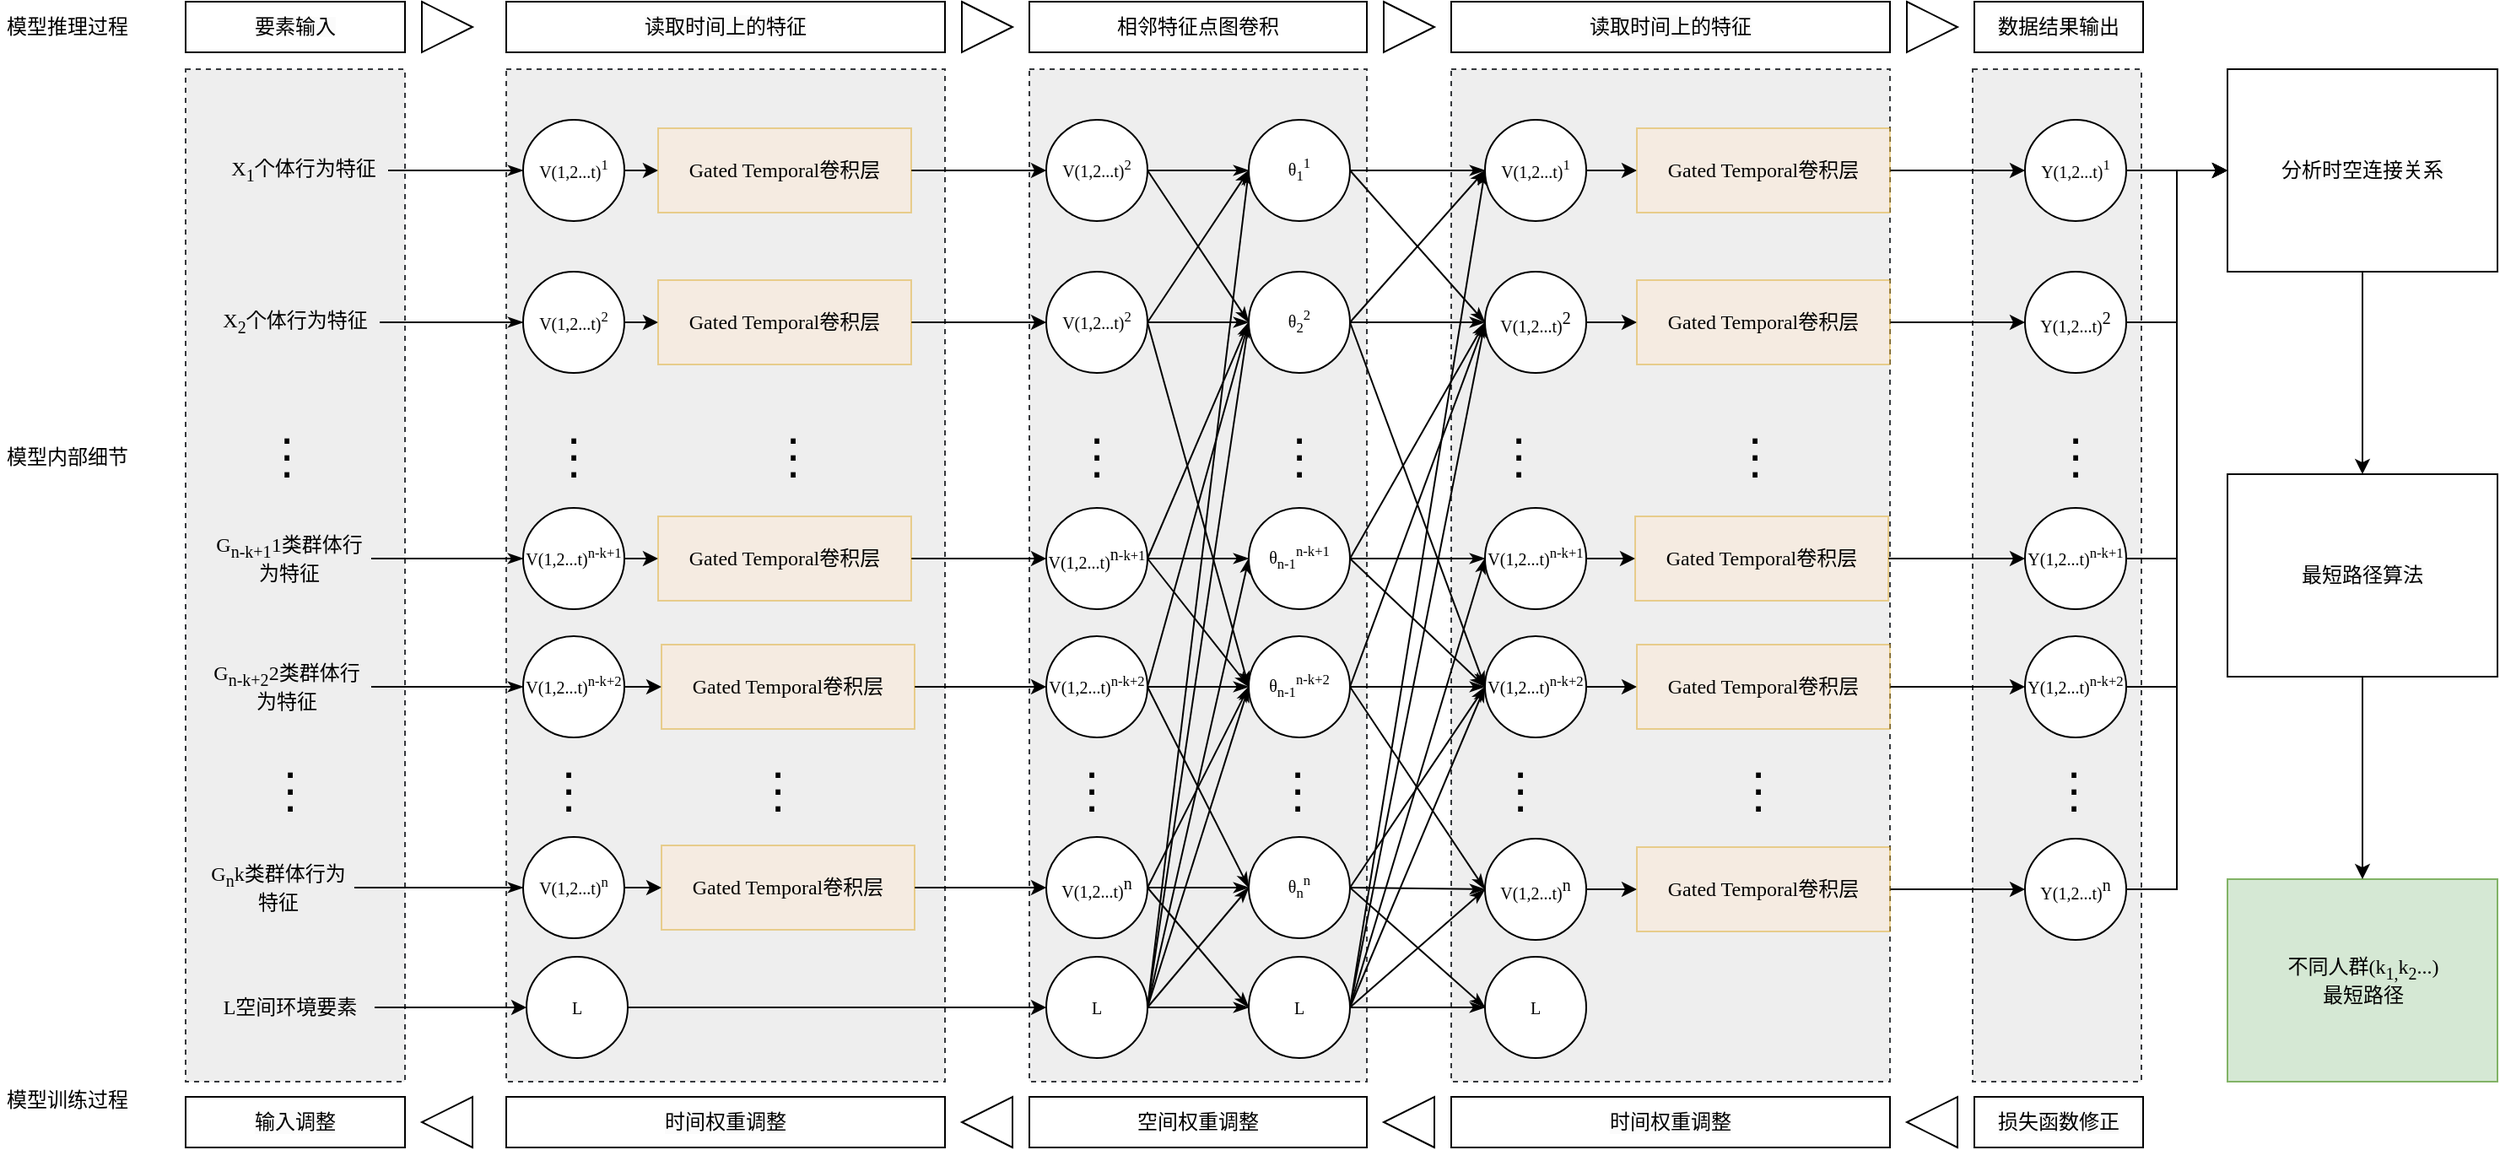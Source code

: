 <mxfile version="26.0.16">
  <diagram id="IAWx1fr4JjzV1SWlqMux" name="Page-1">
    <mxGraphModel dx="1406" dy="677" grid="0" gridSize="10" guides="1" tooltips="1" connect="1" arrows="1" fold="1" page="1" pageScale="1" pageWidth="827" pageHeight="1169" math="0" shadow="0">
      <root>
        <mxCell id="0" />
        <mxCell id="1" parent="0" />
        <mxCell id="bLHYIjg8J8-4rdijZC2Z-12" value="" style="rounded=0;whiteSpace=wrap;html=1;fillColor=#eeeeee;dashed=1;strokeColor=#36393d;" parent="1" vertex="1">
          <mxGeometry x="890" y="140" width="260" height="600" as="geometry" />
        </mxCell>
        <mxCell id="_-cmMSH2O4cLz9NhAA3f-113" value="" style="rounded=0;whiteSpace=wrap;html=1;fillColor=#eeeeee;dashed=1;strokeColor=#36393d;" parent="1" vertex="1">
          <mxGeometry x="640" y="140" width="200" height="600" as="geometry" />
        </mxCell>
        <mxCell id="_-cmMSH2O4cLz9NhAA3f-242" value="" style="rounded=0;whiteSpace=wrap;html=1;fontFamily=Helvetica;fontSize=11;labelBackgroundColor=default;fillColor=#d5e8d4;strokeColor=#82b366;" parent="1" vertex="1">
          <mxGeometry x="1350" y="620" width="160" height="120" as="geometry" />
        </mxCell>
        <mxCell id="_-cmMSH2O4cLz9NhAA3f-216" value="" style="rounded=0;whiteSpace=wrap;html=1;fillColor=#eeeeee;dashed=1;strokeColor=#36393d;" parent="1" vertex="1">
          <mxGeometry x="1199" y="140" width="100" height="600" as="geometry" />
        </mxCell>
        <mxCell id="_-cmMSH2O4cLz9NhAA3f-64" value="" style="rounded=0;whiteSpace=wrap;html=1;fillColor=#eeeeee;dashed=1;strokeColor=#36393d;" parent="1" vertex="1">
          <mxGeometry x="330" y="140" width="260" height="600" as="geometry" />
        </mxCell>
        <mxCell id="_-cmMSH2O4cLz9NhAA3f-4" value="" style="rounded=0;whiteSpace=wrap;html=1;fillColor=#eeeeee;dashed=1;strokeColor=#36393d;" parent="1" vertex="1">
          <mxGeometry x="140" y="140" width="130" height="600" as="geometry" />
        </mxCell>
        <mxCell id="_-cmMSH2O4cLz9NhAA3f-68" style="edgeStyle=orthogonalEdgeStyle;rounded=0;orthogonalLoop=1;jettySize=auto;html=1;exitX=1;exitY=0.5;exitDx=0;exitDy=0;entryX=0;entryY=0.5;entryDx=0;entryDy=0;" parent="1" source="_-cmMSH2O4cLz9NhAA3f-2" target="_-cmMSH2O4cLz9NhAA3f-67" edge="1">
          <mxGeometry relative="1" as="geometry" />
        </mxCell>
        <mxCell id="_-cmMSH2O4cLz9NhAA3f-2" value="&lt;font face=&quot;Times New Roman&quot;&gt;L&lt;span style=&quot;font-size: 12px;&quot;&gt;空间环境要素&lt;/span&gt;&lt;/font&gt;" style="text;html=1;align=center;verticalAlign=middle;whiteSpace=wrap;rounded=0;shadow=0;" parent="1" vertex="1">
          <mxGeometry x="152" y="681" width="100" height="30" as="geometry" />
        </mxCell>
        <mxCell id="_-cmMSH2O4cLz9NhAA3f-56" style="edgeStyle=orthogonalEdgeStyle;rounded=0;orthogonalLoop=1;jettySize=auto;html=1;exitX=1;exitY=0.5;exitDx=0;exitDy=0;entryX=0;entryY=0.5;entryDx=0;entryDy=0;" parent="1" source="_-cmMSH2O4cLz9NhAA3f-164" target="_-cmMSH2O4cLz9NhAA3f-55" edge="1">
          <mxGeometry relative="1" as="geometry">
            <mxPoint x="362" y="285.5" as="sourcePoint" />
          </mxGeometry>
        </mxCell>
        <mxCell id="_-cmMSH2O4cLz9NhAA3f-60" style="edgeStyle=orthogonalEdgeStyle;rounded=0;orthogonalLoop=1;jettySize=auto;html=1;exitX=1;exitY=0.5;exitDx=0;exitDy=0;entryX=0;entryY=0.5;entryDx=0;entryDy=0;" parent="1" source="_-cmMSH2O4cLz9NhAA3f-167" target="_-cmMSH2O4cLz9NhAA3f-58" edge="1">
          <mxGeometry relative="1" as="geometry">
            <mxPoint x="361.75" y="508" as="sourcePoint" />
          </mxGeometry>
        </mxCell>
        <mxCell id="_-cmMSH2O4cLz9NhAA3f-169" style="edgeStyle=none;shape=connector;rounded=0;orthogonalLoop=1;jettySize=auto;html=1;exitX=1;exitY=0.5;exitDx=0;exitDy=0;entryX=0;entryY=0.5;entryDx=0;entryDy=0;strokeColor=default;align=center;verticalAlign=middle;fontFamily=Helvetica;fontSize=11;fontColor=default;labelBackgroundColor=default;startFill=0;endArrow=classicThin;endFill=1;" parent="1" source="_-cmMSH2O4cLz9NhAA3f-14" target="_-cmMSH2O4cLz9NhAA3f-164" edge="1">
          <mxGeometry relative="1" as="geometry" />
        </mxCell>
        <mxCell id="_-cmMSH2O4cLz9NhAA3f-14" value="&lt;div&gt;&lt;span style=&quot;font-family: &amp;quot;Times New Roman&amp;quot;; background-color: transparent; color: light-dark(rgb(0, 0, 0), rgb(255, 255, 255));&quot;&gt;X&lt;/span&gt;&lt;sub style=&quot;font-family: &amp;quot;Times New Roman&amp;quot;; background-color: transparent; color: light-dark(rgb(0, 0, 0), rgb(255, 255, 255));&quot;&gt;2&lt;/sub&gt;&lt;span style=&quot;font-family: &amp;quot;Times New Roman&amp;quot;; background-color: transparent; color: light-dark(rgb(0, 0, 0), rgb(255, 255, 255));&quot;&gt;个体行为特征&lt;/span&gt;&lt;/div&gt;" style="text;html=1;align=center;verticalAlign=middle;whiteSpace=wrap;rounded=0;" parent="1" vertex="1">
          <mxGeometry x="155" y="275" width="100" height="30" as="geometry" />
        </mxCell>
        <mxCell id="_-cmMSH2O4cLz9NhAA3f-172" style="edgeStyle=none;shape=connector;rounded=0;orthogonalLoop=1;jettySize=auto;html=1;exitX=1;exitY=0.5;exitDx=0;exitDy=0;entryX=0;entryY=0.5;entryDx=0;entryDy=0;strokeColor=default;align=center;verticalAlign=middle;fontFamily=Helvetica;fontSize=11;fontColor=default;labelBackgroundColor=default;startFill=0;endArrow=classicThin;endFill=1;" parent="1" source="_-cmMSH2O4cLz9NhAA3f-16" target="_-cmMSH2O4cLz9NhAA3f-167" edge="1">
          <mxGeometry relative="1" as="geometry" />
        </mxCell>
        <mxCell id="_-cmMSH2O4cLz9NhAA3f-16" value="&lt;div&gt;&lt;span style=&quot;font-family: &amp;quot;Times New Roman&amp;quot;; background-color: transparent; color: light-dark(rgb(0, 0, 0), rgb(255, 255, 255));&quot;&gt;G&lt;sub&gt;n-k+2&lt;/sub&gt;2类群体行为特征&lt;/span&gt;&lt;/div&gt;" style="text;html=1;align=center;verticalAlign=middle;whiteSpace=wrap;rounded=0;" parent="1" vertex="1">
          <mxGeometry x="150" y="491" width="100" height="30" as="geometry" />
        </mxCell>
        <mxCell id="_-cmMSH2O4cLz9NhAA3f-62" style="edgeStyle=orthogonalEdgeStyle;rounded=0;orthogonalLoop=1;jettySize=auto;html=1;exitX=1;exitY=0.5;exitDx=0;exitDy=0;entryX=0;entryY=0.5;entryDx=0;entryDy=0;" parent="1" source="_-cmMSH2O4cLz9NhAA3f-168" target="_-cmMSH2O4cLz9NhAA3f-59" edge="1">
          <mxGeometry relative="1" as="geometry">
            <mxPoint x="361.75" y="618" as="sourcePoint" />
          </mxGeometry>
        </mxCell>
        <mxCell id="_-cmMSH2O4cLz9NhAA3f-173" style="edgeStyle=none;shape=connector;rounded=0;orthogonalLoop=1;jettySize=auto;html=1;exitX=1;exitY=0.5;exitDx=0;exitDy=0;entryX=0;entryY=0.5;entryDx=0;entryDy=0;strokeColor=default;align=center;verticalAlign=middle;fontFamily=Helvetica;fontSize=11;fontColor=default;labelBackgroundColor=default;startFill=0;endArrow=classicThin;endFill=1;" parent="1" source="_-cmMSH2O4cLz9NhAA3f-22" target="_-cmMSH2O4cLz9NhAA3f-168" edge="1">
          <mxGeometry relative="1" as="geometry" />
        </mxCell>
        <mxCell id="_-cmMSH2O4cLz9NhAA3f-22" value="&lt;div&gt;&lt;span style=&quot;font-family: &amp;quot;Times New Roman&amp;quot;; background-color: transparent; color: light-dark(rgb(0, 0, 0), rgb(255, 255, 255));&quot;&gt;G&lt;/span&gt;&lt;sub style=&quot;font-family: &amp;quot;Times New Roman&amp;quot;; background-color: transparent; color: light-dark(rgb(0, 0, 0), rgb(255, 255, 255));&quot;&gt;n&lt;/sub&gt;&lt;span style=&quot;font-family: &amp;quot;Times New Roman&amp;quot;; background-color: transparent; color: light-dark(rgb(0, 0, 0), rgb(255, 255, 255));&quot;&gt;k类群体行为特征&lt;/span&gt;&lt;/div&gt;" style="text;html=1;align=center;verticalAlign=middle;whiteSpace=wrap;rounded=0;" parent="1" vertex="1">
          <mxGeometry x="150" y="610" width="90" height="30" as="geometry" />
        </mxCell>
        <mxCell id="_-cmMSH2O4cLz9NhAA3f-23" value="&lt;div style=&quot;line-height: 20%;&quot;&gt;&lt;font style=&quot;font-size: 30px; line-height: 20%;&quot;&gt;.&lt;/font&gt;&lt;div&gt;&lt;font style=&quot;font-size: 30px; line-height: 20%;&quot;&gt;.&lt;/font&gt;&lt;/div&gt;&lt;div&gt;&lt;font style=&quot;font-size: 30px; line-height: 20%;&quot;&gt;.&lt;/font&gt;&lt;/div&gt;&lt;/div&gt;" style="text;html=1;align=center;verticalAlign=middle;whiteSpace=wrap;rounded=0;" parent="1" vertex="1">
          <mxGeometry x="340" y="350" width="60" height="30" as="geometry" />
        </mxCell>
        <mxCell id="_-cmMSH2O4cLz9NhAA3f-24" value="&lt;div style=&quot;line-height: 20%;&quot;&gt;&lt;font style=&quot;font-size: 30px; line-height: 20%;&quot;&gt;.&lt;/font&gt;&lt;div&gt;&lt;font style=&quot;font-size: 30px; line-height: 20%;&quot;&gt;.&lt;/font&gt;&lt;/div&gt;&lt;div&gt;&lt;font style=&quot;font-size: 30px; line-height: 20%;&quot;&gt;.&lt;/font&gt;&lt;/div&gt;&lt;/div&gt;" style="text;html=1;align=center;verticalAlign=middle;whiteSpace=wrap;rounded=0;" parent="1" vertex="1">
          <mxGeometry x="170" y="350" width="60" height="30" as="geometry" />
        </mxCell>
        <mxCell id="_-cmMSH2O4cLz9NhAA3f-86" style="edgeStyle=none;shape=connector;rounded=0;orthogonalLoop=1;jettySize=auto;html=1;exitX=1;exitY=0.5;exitDx=0;exitDy=0;entryX=0;entryY=0.5;entryDx=0;entryDy=0;strokeColor=default;align=center;verticalAlign=middle;fontFamily=Helvetica;fontSize=11;fontColor=default;labelBackgroundColor=default;startFill=0;endArrow=classicThin;endFill=1;" parent="1" source="tCSOFyDIzmeTxJanoV6C-38" target="_-cmMSH2O4cLz9NhAA3f-72" edge="1">
          <mxGeometry relative="1" as="geometry">
            <mxPoint x="811" y="188" as="sourcePoint" />
          </mxGeometry>
        </mxCell>
        <mxCell id="_-cmMSH2O4cLz9NhAA3f-87" style="edgeStyle=none;shape=connector;rounded=0;orthogonalLoop=1;jettySize=auto;html=1;exitX=1;exitY=0.5;exitDx=0;exitDy=0;entryX=0;entryY=0.5;entryDx=0;entryDy=0;strokeColor=default;align=center;verticalAlign=middle;fontFamily=Helvetica;fontSize=11;fontColor=default;labelBackgroundColor=default;startFill=0;endArrow=classicThin;endFill=1;" parent="1" source="tCSOFyDIzmeTxJanoV6C-38" target="_-cmMSH2O4cLz9NhAA3f-73" edge="1">
          <mxGeometry relative="1" as="geometry">
            <mxPoint x="811" y="188" as="sourcePoint" />
          </mxGeometry>
        </mxCell>
        <mxCell id="_-cmMSH2O4cLz9NhAA3f-96" style="edgeStyle=none;shape=connector;rounded=0;orthogonalLoop=1;jettySize=auto;html=1;exitX=1;exitY=0.5;exitDx=0;exitDy=0;entryX=0;entryY=0.5;entryDx=0;entryDy=0;strokeColor=default;align=center;verticalAlign=middle;fontFamily=Helvetica;fontSize=11;fontColor=default;labelBackgroundColor=default;startFill=0;endArrow=classicThin;endFill=1;" parent="1" source="_-cmMSH2O4cLz9NhAA3f-48" target="_-cmMSH2O4cLz9NhAA3f-72" edge="1">
          <mxGeometry relative="1" as="geometry" />
        </mxCell>
        <mxCell id="_-cmMSH2O4cLz9NhAA3f-97" style="edgeStyle=none;shape=connector;rounded=0;orthogonalLoop=1;jettySize=auto;html=1;exitX=1;exitY=0.5;exitDx=0;exitDy=0;entryX=0;entryY=0.5;entryDx=0;entryDy=0;strokeColor=default;align=center;verticalAlign=middle;fontFamily=Helvetica;fontSize=11;fontColor=default;labelBackgroundColor=default;startFill=0;endArrow=classicThin;endFill=1;" parent="1" source="_-cmMSH2O4cLz9NhAA3f-48" target="_-cmMSH2O4cLz9NhAA3f-73" edge="1">
          <mxGeometry relative="1" as="geometry" />
        </mxCell>
        <mxCell id="_-cmMSH2O4cLz9NhAA3f-98" style="edgeStyle=none;shape=connector;rounded=0;orthogonalLoop=1;jettySize=auto;html=1;exitX=1;exitY=0.5;exitDx=0;exitDy=0;entryX=0;entryY=0.5;entryDx=0;entryDy=0;strokeColor=default;align=center;verticalAlign=middle;fontFamily=Helvetica;fontSize=11;fontColor=default;labelBackgroundColor=default;startFill=0;endArrow=classicThin;endFill=1;" parent="1" source="_-cmMSH2O4cLz9NhAA3f-48" target="_-cmMSH2O4cLz9NhAA3f-74" edge="1">
          <mxGeometry relative="1" as="geometry" />
        </mxCell>
        <mxCell id="_-cmMSH2O4cLz9NhAA3f-48" value="&lt;span style=&quot;font-family: &amp;quot;Times New Roman&amp;quot;; font-size: 10px;&quot;&gt;V(1,2...t)&lt;sup&gt;2&lt;/sup&gt;&lt;/span&gt;" style="ellipse;whiteSpace=wrap;html=1;aspect=fixed;" parent="1" vertex="1">
          <mxGeometry x="650" y="260" width="60" height="60" as="geometry" />
        </mxCell>
        <mxCell id="_-cmMSH2O4cLz9NhAA3f-99" style="edgeStyle=none;shape=connector;rounded=0;orthogonalLoop=1;jettySize=auto;html=1;exitX=1;exitY=0.5;exitDx=0;exitDy=0;entryX=0;entryY=0.5;entryDx=0;entryDy=0;strokeColor=default;align=center;verticalAlign=middle;fontFamily=Helvetica;fontSize=11;fontColor=default;labelBackgroundColor=default;startFill=0;endArrow=classicThin;endFill=1;" parent="1" source="_-cmMSH2O4cLz9NhAA3f-49" target="_-cmMSH2O4cLz9NhAA3f-73" edge="1">
          <mxGeometry relative="1" as="geometry" />
        </mxCell>
        <mxCell id="_-cmMSH2O4cLz9NhAA3f-100" style="edgeStyle=none;shape=connector;rounded=0;orthogonalLoop=1;jettySize=auto;html=1;exitX=1;exitY=0.5;exitDx=0;exitDy=0;entryX=0;entryY=0.5;entryDx=0;entryDy=0;strokeColor=default;align=center;verticalAlign=middle;fontFamily=Helvetica;fontSize=11;fontColor=default;labelBackgroundColor=default;startFill=0;endArrow=classicThin;endFill=1;" parent="1" source="_-cmMSH2O4cLz9NhAA3f-49" target="_-cmMSH2O4cLz9NhAA3f-74" edge="1">
          <mxGeometry relative="1" as="geometry" />
        </mxCell>
        <mxCell id="_-cmMSH2O4cLz9NhAA3f-101" style="edgeStyle=none;shape=connector;rounded=0;orthogonalLoop=1;jettySize=auto;html=1;exitX=1;exitY=0.5;exitDx=0;exitDy=0;entryX=0;entryY=0.5;entryDx=0;entryDy=0;strokeColor=default;align=center;verticalAlign=middle;fontFamily=Helvetica;fontSize=11;fontColor=default;labelBackgroundColor=default;startFill=0;endArrow=classicThin;endFill=1;" parent="1" source="_-cmMSH2O4cLz9NhAA3f-49" target="_-cmMSH2O4cLz9NhAA3f-75" edge="1">
          <mxGeometry relative="1" as="geometry" />
        </mxCell>
        <mxCell id="_-cmMSH2O4cLz9NhAA3f-49" value="&lt;span style=&quot;font-family: &amp;quot;Times New Roman&amp;quot;; font-size: 10px;&quot;&gt;V(1,2...t)&lt;sup&gt;n-k+2&lt;/sup&gt;&lt;/span&gt;" style="ellipse;whiteSpace=wrap;html=1;aspect=fixed;" parent="1" vertex="1">
          <mxGeometry x="650" y="476" width="60" height="60" as="geometry" />
        </mxCell>
        <mxCell id="_-cmMSH2O4cLz9NhAA3f-102" style="edgeStyle=none;shape=connector;rounded=0;orthogonalLoop=1;jettySize=auto;html=1;exitX=1;exitY=0.5;exitDx=0;exitDy=0;entryX=0;entryY=0.5;entryDx=0;entryDy=0;strokeColor=default;align=center;verticalAlign=middle;fontFamily=Helvetica;fontSize=11;fontColor=default;labelBackgroundColor=default;startFill=0;endArrow=classicThin;endFill=1;" parent="1" source="_-cmMSH2O4cLz9NhAA3f-50" target="_-cmMSH2O4cLz9NhAA3f-74" edge="1">
          <mxGeometry relative="1" as="geometry" />
        </mxCell>
        <mxCell id="_-cmMSH2O4cLz9NhAA3f-103" style="edgeStyle=none;shape=connector;rounded=0;orthogonalLoop=1;jettySize=auto;html=1;exitX=1;exitY=0.5;exitDx=0;exitDy=0;entryX=0;entryY=0.5;entryDx=0;entryDy=0;strokeColor=default;align=center;verticalAlign=middle;fontFamily=Helvetica;fontSize=11;fontColor=default;labelBackgroundColor=default;startFill=0;endArrow=classicThin;endFill=1;" parent="1" source="_-cmMSH2O4cLz9NhAA3f-50" target="_-cmMSH2O4cLz9NhAA3f-75" edge="1">
          <mxGeometry relative="1" as="geometry" />
        </mxCell>
        <mxCell id="_-cmMSH2O4cLz9NhAA3f-104" style="edgeStyle=none;shape=connector;rounded=0;orthogonalLoop=1;jettySize=auto;html=1;exitX=1;exitY=0.5;exitDx=0;exitDy=0;entryX=0;entryY=0.5;entryDx=0;entryDy=0;strokeColor=default;align=center;verticalAlign=middle;fontFamily=Helvetica;fontSize=11;fontColor=default;labelBackgroundColor=default;startFill=0;endArrow=classicThin;endFill=1;" parent="1" source="_-cmMSH2O4cLz9NhAA3f-50" target="_-cmMSH2O4cLz9NhAA3f-77" edge="1">
          <mxGeometry relative="1" as="geometry" />
        </mxCell>
        <mxCell id="_-cmMSH2O4cLz9NhAA3f-50" value="&lt;span style=&quot;font-family: &amp;quot;Times New Roman&amp;quot;;&quot;&gt;&lt;span style=&quot;font-size: 10px;&quot;&gt;V(1,2...t)&lt;/span&gt;&lt;sup style=&quot;&quot;&gt;&lt;font&gt;n&lt;/font&gt;&lt;/sup&gt;&lt;/span&gt;" style="ellipse;whiteSpace=wrap;html=1;aspect=fixed;" parent="1" vertex="1">
          <mxGeometry x="650" y="595" width="60" height="60" as="geometry" />
        </mxCell>
        <mxCell id="_-cmMSH2O4cLz9NhAA3f-51" value="&lt;div style=&quot;line-height: 20%;&quot;&gt;&lt;font style=&quot;font-size: 30px; line-height: 20%;&quot;&gt;.&lt;/font&gt;&lt;div&gt;&lt;font style=&quot;font-size: 30px; line-height: 20%;&quot;&gt;.&lt;/font&gt;&lt;/div&gt;&lt;div&gt;&lt;font style=&quot;font-size: 30px; line-height: 20%;&quot;&gt;.&lt;/font&gt;&lt;/div&gt;&lt;/div&gt;" style="text;html=1;align=center;verticalAlign=middle;whiteSpace=wrap;rounded=0;" parent="1" vertex="1">
          <mxGeometry x="650" y="350" width="60" height="30" as="geometry" />
        </mxCell>
        <mxCell id="_-cmMSH2O4cLz9NhAA3f-57" style="edgeStyle=orthogonalEdgeStyle;rounded=0;orthogonalLoop=1;jettySize=auto;html=1;exitX=1;exitY=0.5;exitDx=0;exitDy=0;entryX=0;entryY=0.5;entryDx=0;entryDy=0;" parent="1" source="_-cmMSH2O4cLz9NhAA3f-55" target="_-cmMSH2O4cLz9NhAA3f-48" edge="1">
          <mxGeometry relative="1" as="geometry" />
        </mxCell>
        <mxCell id="_-cmMSH2O4cLz9NhAA3f-55" value="&lt;font face=&quot;Times New Roman&quot;&gt;Gated Temporal卷积层&lt;/font&gt;" style="rounded=0;whiteSpace=wrap;html=1;fillColor=#ffe6cc;strokeColor=#d79b00;opacity=40;" parent="1" vertex="1">
          <mxGeometry x="420" y="265" width="150" height="50" as="geometry" />
        </mxCell>
        <mxCell id="_-cmMSH2O4cLz9NhAA3f-61" style="edgeStyle=orthogonalEdgeStyle;rounded=0;orthogonalLoop=1;jettySize=auto;html=1;exitX=1;exitY=0.5;exitDx=0;exitDy=0;entryX=0;entryY=0.5;entryDx=0;entryDy=0;" parent="1" source="_-cmMSH2O4cLz9NhAA3f-58" target="_-cmMSH2O4cLz9NhAA3f-49" edge="1">
          <mxGeometry relative="1" as="geometry" />
        </mxCell>
        <mxCell id="_-cmMSH2O4cLz9NhAA3f-58" value="&lt;font face=&quot;Times New Roman&quot;&gt;Gated Temporal卷积层&lt;/font&gt;" style="rounded=0;whiteSpace=wrap;html=1;fillColor=#ffe6cc;strokeColor=#d79b00;opacity=40;" parent="1" vertex="1">
          <mxGeometry x="422" y="481" width="150" height="50" as="geometry" />
        </mxCell>
        <mxCell id="_-cmMSH2O4cLz9NhAA3f-63" style="edgeStyle=orthogonalEdgeStyle;rounded=0;orthogonalLoop=1;jettySize=auto;html=1;exitX=1;exitY=0.5;exitDx=0;exitDy=0;entryX=0;entryY=0.5;entryDx=0;entryDy=0;" parent="1" source="_-cmMSH2O4cLz9NhAA3f-59" target="_-cmMSH2O4cLz9NhAA3f-50" edge="1">
          <mxGeometry relative="1" as="geometry" />
        </mxCell>
        <mxCell id="_-cmMSH2O4cLz9NhAA3f-59" value="&lt;font face=&quot;Times New Roman&quot;&gt;Gated Temporal卷积层&lt;/font&gt;" style="rounded=0;whiteSpace=wrap;html=1;fillColor=#ffe6cc;strokeColor=#d79b00;opacity=40;" parent="1" vertex="1">
          <mxGeometry x="422" y="600" width="150" height="50" as="geometry" />
        </mxCell>
        <mxCell id="_-cmMSH2O4cLz9NhAA3f-71" style="edgeStyle=orthogonalEdgeStyle;rounded=0;orthogonalLoop=1;jettySize=auto;html=1;exitX=1;exitY=0.5;exitDx=0;exitDy=0;entryX=0;entryY=0.5;entryDx=0;entryDy=0;" parent="1" source="_-cmMSH2O4cLz9NhAA3f-67" target="_-cmMSH2O4cLz9NhAA3f-70" edge="1">
          <mxGeometry relative="1" as="geometry" />
        </mxCell>
        <mxCell id="_-cmMSH2O4cLz9NhAA3f-67" value="&lt;font face=&quot;Times New Roman&quot;&gt;&lt;span style=&quot;font-size: 10px;&quot;&gt;L&lt;/span&gt;&lt;/font&gt;" style="ellipse;whiteSpace=wrap;html=1;aspect=fixed;" parent="1" vertex="1">
          <mxGeometry x="342" y="666" width="60" height="60" as="geometry" />
        </mxCell>
        <mxCell id="_-cmMSH2O4cLz9NhAA3f-105" style="edgeStyle=none;shape=connector;rounded=0;orthogonalLoop=1;jettySize=auto;html=1;exitX=1;exitY=0.5;exitDx=0;exitDy=0;entryX=0;entryY=0.5;entryDx=0;entryDy=0;strokeColor=default;align=center;verticalAlign=middle;fontFamily=Helvetica;fontSize=11;fontColor=default;labelBackgroundColor=default;startFill=0;endArrow=classicThin;endFill=1;" parent="1" source="_-cmMSH2O4cLz9NhAA3f-70" target="_-cmMSH2O4cLz9NhAA3f-75" edge="1">
          <mxGeometry relative="1" as="geometry" />
        </mxCell>
        <mxCell id="_-cmMSH2O4cLz9NhAA3f-106" style="edgeStyle=none;shape=connector;rounded=0;orthogonalLoop=1;jettySize=auto;html=1;exitX=1;exitY=0.5;exitDx=0;exitDy=0;entryX=0;entryY=0.5;entryDx=0;entryDy=0;strokeColor=default;align=center;verticalAlign=middle;fontFamily=Helvetica;fontSize=11;fontColor=default;labelBackgroundColor=default;startFill=0;endArrow=classicThin;endFill=1;" parent="1" source="_-cmMSH2O4cLz9NhAA3f-70" target="_-cmMSH2O4cLz9NhAA3f-77" edge="1">
          <mxGeometry relative="1" as="geometry" />
        </mxCell>
        <mxCell id="_-cmMSH2O4cLz9NhAA3f-140" style="edgeStyle=none;shape=connector;rounded=0;orthogonalLoop=1;jettySize=auto;html=1;exitX=1;exitY=0.5;exitDx=0;exitDy=0;entryX=0;entryY=0.5;entryDx=0;entryDy=0;strokeColor=default;align=center;verticalAlign=middle;fontFamily=Helvetica;fontSize=11;fontColor=default;labelBackgroundColor=default;startFill=0;endArrow=classicThin;endFill=1;" parent="1" source="_-cmMSH2O4cLz9NhAA3f-70" target="_-cmMSH2O4cLz9NhAA3f-74" edge="1">
          <mxGeometry relative="1" as="geometry" />
        </mxCell>
        <mxCell id="_-cmMSH2O4cLz9NhAA3f-142" style="edgeStyle=none;shape=connector;rounded=0;orthogonalLoop=1;jettySize=auto;html=1;exitX=1;exitY=0.5;exitDx=0;exitDy=0;entryX=0;entryY=0.5;entryDx=0;entryDy=0;strokeColor=default;align=center;verticalAlign=middle;fontFamily=Helvetica;fontSize=11;fontColor=default;labelBackgroundColor=default;startFill=0;endArrow=classicThin;endFill=1;" parent="1" source="_-cmMSH2O4cLz9NhAA3f-70" target="_-cmMSH2O4cLz9NhAA3f-72" edge="1">
          <mxGeometry relative="1" as="geometry" />
        </mxCell>
        <mxCell id="bLHYIjg8J8-4rdijZC2Z-68" style="shape=connector;rounded=0;orthogonalLoop=1;jettySize=auto;html=1;exitX=1;exitY=0.5;exitDx=0;exitDy=0;entryX=0;entryY=0.5;entryDx=0;entryDy=0;strokeColor=default;align=center;verticalAlign=middle;fontFamily=Helvetica;fontSize=11;fontColor=default;labelBackgroundColor=default;endArrow=classic;" parent="1" source="_-cmMSH2O4cLz9NhAA3f-70" target="_-cmMSH2O4cLz9NhAA3f-73" edge="1">
          <mxGeometry relative="1" as="geometry" />
        </mxCell>
        <mxCell id="kl8lxzX8W3y-5ibJsr9x-28" style="edgeStyle=none;shape=connector;rounded=0;orthogonalLoop=1;jettySize=auto;html=1;exitX=1;exitY=0.5;exitDx=0;exitDy=0;entryX=0;entryY=0.5;entryDx=0;entryDy=0;strokeColor=default;align=center;verticalAlign=middle;fontFamily=Helvetica;fontSize=11;fontColor=default;labelBackgroundColor=default;startFill=0;endArrow=classicThin;endFill=1;" parent="1" source="_-cmMSH2O4cLz9NhAA3f-70" target="kl8lxzX8W3y-5ibJsr9x-10" edge="1">
          <mxGeometry relative="1" as="geometry" />
        </mxCell>
        <mxCell id="_-cmMSH2O4cLz9NhAA3f-70" value="&lt;font face=&quot;Times New Roman&quot;&gt;&lt;span style=&quot;font-size: 10px;&quot;&gt;L&lt;/span&gt;&lt;/font&gt;" style="ellipse;whiteSpace=wrap;html=1;aspect=fixed;" parent="1" vertex="1">
          <mxGeometry x="650" y="666" width="60" height="60" as="geometry" />
        </mxCell>
        <mxCell id="_-cmMSH2O4cLz9NhAA3f-115" style="edgeStyle=none;shape=connector;rounded=0;orthogonalLoop=1;jettySize=auto;html=1;exitX=1;exitY=0.5;exitDx=0;exitDy=0;entryX=0;entryY=0.5;entryDx=0;entryDy=0;strokeColor=default;align=center;verticalAlign=middle;fontFamily=Helvetica;fontSize=11;fontColor=default;labelBackgroundColor=default;startFill=0;endArrow=classicThin;endFill=1;" parent="1" source="_-cmMSH2O4cLz9NhAA3f-72" target="_-cmMSH2O4cLz9NhAA3f-78" edge="1">
          <mxGeometry relative="1" as="geometry" />
        </mxCell>
        <mxCell id="_-cmMSH2O4cLz9NhAA3f-116" style="edgeStyle=none;shape=connector;rounded=0;orthogonalLoop=1;jettySize=auto;html=1;exitX=1;exitY=0.5;exitDx=0;exitDy=0;entryX=0;entryY=0.5;entryDx=0;entryDy=0;strokeColor=default;align=center;verticalAlign=middle;fontFamily=Helvetica;fontSize=11;fontColor=default;labelBackgroundColor=default;startFill=0;endArrow=classicThin;endFill=1;" parent="1" source="_-cmMSH2O4cLz9NhAA3f-72" target="_-cmMSH2O4cLz9NhAA3f-79" edge="1">
          <mxGeometry relative="1" as="geometry" />
        </mxCell>
        <mxCell id="_-cmMSH2O4cLz9NhAA3f-72" value="&lt;font style=&quot;font-size: 10px;&quot; face=&quot;Times New Roman&quot;&gt;θ&lt;sub style=&quot;&quot;&gt;1&lt;/sub&gt;&lt;sup style=&quot;&quot;&gt;1&lt;/sup&gt;&lt;/font&gt;" style="ellipse;whiteSpace=wrap;html=1;aspect=fixed;" parent="1" vertex="1">
          <mxGeometry x="770" y="170" width="60" height="60" as="geometry" />
        </mxCell>
        <mxCell id="_-cmMSH2O4cLz9NhAA3f-124" style="edgeStyle=none;shape=connector;rounded=0;orthogonalLoop=1;jettySize=auto;html=1;exitX=1;exitY=0.5;exitDx=0;exitDy=0;entryX=0;entryY=0.5;entryDx=0;entryDy=0;strokeColor=default;align=center;verticalAlign=middle;fontFamily=Helvetica;fontSize=11;fontColor=default;labelBackgroundColor=default;startFill=0;endArrow=classicThin;endFill=1;" parent="1" source="_-cmMSH2O4cLz9NhAA3f-73" target="_-cmMSH2O4cLz9NhAA3f-78" edge="1">
          <mxGeometry relative="1" as="geometry" />
        </mxCell>
        <mxCell id="_-cmMSH2O4cLz9NhAA3f-125" style="edgeStyle=none;shape=connector;rounded=0;orthogonalLoop=1;jettySize=auto;html=1;exitX=1;exitY=0.5;exitDx=0;exitDy=0;entryX=0;entryY=0.5;entryDx=0;entryDy=0;strokeColor=default;align=center;verticalAlign=middle;fontFamily=Helvetica;fontSize=11;fontColor=default;labelBackgroundColor=default;startFill=0;endArrow=classicThin;endFill=1;" parent="1" source="_-cmMSH2O4cLz9NhAA3f-73" target="_-cmMSH2O4cLz9NhAA3f-79" edge="1">
          <mxGeometry relative="1" as="geometry" />
        </mxCell>
        <mxCell id="_-cmMSH2O4cLz9NhAA3f-126" style="edgeStyle=none;shape=connector;rounded=0;orthogonalLoop=1;jettySize=auto;html=1;exitX=1;exitY=0.5;exitDx=0;exitDy=0;entryX=0;entryY=0.5;entryDx=0;entryDy=0;strokeColor=default;align=center;verticalAlign=middle;fontFamily=Helvetica;fontSize=11;fontColor=default;labelBackgroundColor=default;startFill=0;endArrow=classicThin;endFill=1;" parent="1" source="_-cmMSH2O4cLz9NhAA3f-73" target="_-cmMSH2O4cLz9NhAA3f-80" edge="1">
          <mxGeometry relative="1" as="geometry" />
        </mxCell>
        <mxCell id="_-cmMSH2O4cLz9NhAA3f-73" value="&lt;font style=&quot;font-size: 10px;&quot;&gt;&lt;span style=&quot;font-family: &amp;quot;Times New Roman&amp;quot;;&quot;&gt;θ&lt;sub&gt;2&lt;/sub&gt;&lt;/span&gt;&lt;font style=&quot;&quot; face=&quot;Times New Roman&quot;&gt;&lt;sup style=&quot;&quot;&gt;2&lt;/sup&gt;&lt;/font&gt;&lt;/font&gt;" style="ellipse;whiteSpace=wrap;html=1;aspect=fixed;" parent="1" vertex="1">
          <mxGeometry x="770" y="260" width="60" height="60" as="geometry" />
        </mxCell>
        <mxCell id="_-cmMSH2O4cLz9NhAA3f-127" style="edgeStyle=none;shape=connector;rounded=0;orthogonalLoop=1;jettySize=auto;html=1;exitX=1;exitY=0.5;exitDx=0;exitDy=0;entryX=0;entryY=0.5;entryDx=0;entryDy=0;strokeColor=default;align=center;verticalAlign=middle;fontFamily=Helvetica;fontSize=11;fontColor=default;labelBackgroundColor=default;startFill=0;endArrow=classicThin;endFill=1;" parent="1" source="_-cmMSH2O4cLz9NhAA3f-74" target="_-cmMSH2O4cLz9NhAA3f-79" edge="1">
          <mxGeometry relative="1" as="geometry" />
        </mxCell>
        <mxCell id="_-cmMSH2O4cLz9NhAA3f-128" style="edgeStyle=none;shape=connector;rounded=0;orthogonalLoop=1;jettySize=auto;html=1;exitX=1;exitY=0.5;exitDx=0;exitDy=0;entryX=0;entryY=0.5;entryDx=0;entryDy=0;strokeColor=default;align=center;verticalAlign=middle;fontFamily=Helvetica;fontSize=11;fontColor=default;labelBackgroundColor=default;startFill=0;endArrow=classicThin;endFill=1;" parent="1" source="_-cmMSH2O4cLz9NhAA3f-74" target="_-cmMSH2O4cLz9NhAA3f-80" edge="1">
          <mxGeometry relative="1" as="geometry" />
        </mxCell>
        <mxCell id="_-cmMSH2O4cLz9NhAA3f-129" style="edgeStyle=none;shape=connector;rounded=0;orthogonalLoop=1;jettySize=auto;html=1;exitX=1;exitY=0.5;exitDx=0;exitDy=0;entryX=0;entryY=0.5;entryDx=0;entryDy=0;strokeColor=default;align=center;verticalAlign=middle;fontFamily=Helvetica;fontSize=11;fontColor=default;labelBackgroundColor=default;startFill=0;endArrow=classicThin;endFill=1;" parent="1" source="_-cmMSH2O4cLz9NhAA3f-74" target="_-cmMSH2O4cLz9NhAA3f-81" edge="1">
          <mxGeometry relative="1" as="geometry" />
        </mxCell>
        <mxCell id="_-cmMSH2O4cLz9NhAA3f-74" value="&lt;font style=&quot;font-size: 10px;&quot;&gt;&lt;span style=&quot;font-family: &amp;quot;Times New Roman&amp;quot;;&quot;&gt;θ&lt;sub style=&quot;&quot;&gt;n-1&lt;/sub&gt;&lt;/span&gt;&lt;font style=&quot;&quot; face=&quot;Times New Roman&quot;&gt;&lt;sup style=&quot;&quot;&gt;n-k+2&lt;/sup&gt;&lt;/font&gt;&lt;/font&gt;" style="ellipse;whiteSpace=wrap;html=1;aspect=fixed;" parent="1" vertex="1">
          <mxGeometry x="770" y="476" width="60" height="60" as="geometry" />
        </mxCell>
        <mxCell id="_-cmMSH2O4cLz9NhAA3f-130" style="edgeStyle=none;shape=connector;rounded=0;orthogonalLoop=1;jettySize=auto;html=1;exitX=1;exitY=0.5;exitDx=0;exitDy=0;entryX=0;entryY=0.5;entryDx=0;entryDy=0;strokeColor=default;align=center;verticalAlign=middle;fontFamily=Helvetica;fontSize=11;fontColor=default;labelBackgroundColor=default;startFill=0;endArrow=classicThin;endFill=1;" parent="1" source="_-cmMSH2O4cLz9NhAA3f-75" target="_-cmMSH2O4cLz9NhAA3f-80" edge="1">
          <mxGeometry relative="1" as="geometry" />
        </mxCell>
        <mxCell id="_-cmMSH2O4cLz9NhAA3f-131" style="edgeStyle=none;shape=connector;rounded=0;orthogonalLoop=1;jettySize=auto;html=1;exitX=1;exitY=0.5;exitDx=0;exitDy=0;entryX=0;entryY=0.5;entryDx=0;entryDy=0;strokeColor=default;align=center;verticalAlign=middle;fontFamily=Helvetica;fontSize=11;fontColor=default;labelBackgroundColor=default;startFill=0;endArrow=classicThin;endFill=1;" parent="1" source="_-cmMSH2O4cLz9NhAA3f-75" target="_-cmMSH2O4cLz9NhAA3f-81" edge="1">
          <mxGeometry relative="1" as="geometry" />
        </mxCell>
        <mxCell id="_-cmMSH2O4cLz9NhAA3f-132" style="edgeStyle=none;shape=connector;rounded=0;orthogonalLoop=1;jettySize=auto;html=1;exitX=1;exitY=0.5;exitDx=0;exitDy=0;entryX=0;entryY=0.5;entryDx=0;entryDy=0;strokeColor=default;align=center;verticalAlign=middle;fontFamily=Helvetica;fontSize=11;fontColor=default;labelBackgroundColor=default;startFill=0;endArrow=classicThin;endFill=1;" parent="1" source="_-cmMSH2O4cLz9NhAA3f-75" target="_-cmMSH2O4cLz9NhAA3f-83" edge="1">
          <mxGeometry relative="1" as="geometry" />
        </mxCell>
        <mxCell id="_-cmMSH2O4cLz9NhAA3f-75" value="&lt;font style=&quot;font-size: 10px;&quot;&gt;&lt;span style=&quot;font-family: &amp;quot;Times New Roman&amp;quot;;&quot;&gt;θ&lt;sub&gt;n&lt;/sub&gt;&lt;/span&gt;&lt;font style=&quot;&quot; face=&quot;Times New Roman&quot;&gt;&lt;sup style=&quot;&quot;&gt;n&lt;/sup&gt;&lt;/font&gt;&lt;/font&gt;" style="ellipse;whiteSpace=wrap;html=1;aspect=fixed;" parent="1" vertex="1">
          <mxGeometry x="770" y="595" width="60" height="60" as="geometry" />
        </mxCell>
        <mxCell id="_-cmMSH2O4cLz9NhAA3f-76" value="&lt;div style=&quot;line-height: 20%;&quot;&gt;&lt;font style=&quot;font-size: 30px; line-height: 20%;&quot;&gt;.&lt;/font&gt;&lt;div&gt;&lt;font style=&quot;font-size: 30px; line-height: 20%;&quot;&gt;.&lt;/font&gt;&lt;/div&gt;&lt;div&gt;&lt;font style=&quot;font-size: 30px; line-height: 20%;&quot;&gt;.&lt;/font&gt;&lt;/div&gt;&lt;/div&gt;" style="text;html=1;align=center;verticalAlign=middle;whiteSpace=wrap;rounded=0;" parent="1" vertex="1">
          <mxGeometry x="470" y="350" width="60" height="30" as="geometry" />
        </mxCell>
        <mxCell id="_-cmMSH2O4cLz9NhAA3f-133" style="edgeStyle=none;shape=connector;rounded=0;orthogonalLoop=1;jettySize=auto;html=1;exitX=1;exitY=0.5;exitDx=0;exitDy=0;entryX=0;entryY=0.5;entryDx=0;entryDy=0;strokeColor=default;align=center;verticalAlign=middle;fontFamily=Helvetica;fontSize=11;fontColor=default;labelBackgroundColor=default;startFill=0;endArrow=classicThin;endFill=1;" parent="1" source="_-cmMSH2O4cLz9NhAA3f-77" target="_-cmMSH2O4cLz9NhAA3f-81" edge="1">
          <mxGeometry relative="1" as="geometry" />
        </mxCell>
        <mxCell id="_-cmMSH2O4cLz9NhAA3f-134" style="edgeStyle=none;shape=connector;rounded=0;orthogonalLoop=1;jettySize=auto;html=1;exitX=1;exitY=0.5;exitDx=0;exitDy=0;entryX=0;entryY=0.5;entryDx=0;entryDy=0;strokeColor=default;align=center;verticalAlign=middle;fontFamily=Helvetica;fontSize=11;fontColor=default;labelBackgroundColor=default;startFill=0;endArrow=classicThin;endFill=1;" parent="1" source="_-cmMSH2O4cLz9NhAA3f-77" target="_-cmMSH2O4cLz9NhAA3f-83" edge="1">
          <mxGeometry relative="1" as="geometry" />
        </mxCell>
        <mxCell id="_-cmMSH2O4cLz9NhAA3f-143" style="edgeStyle=none;shape=connector;rounded=0;orthogonalLoop=1;jettySize=auto;html=1;exitX=1;exitY=0.5;exitDx=0;exitDy=0;entryX=0;entryY=0.5;entryDx=0;entryDy=0;strokeColor=default;align=center;verticalAlign=middle;fontFamily=Helvetica;fontSize=11;fontColor=default;labelBackgroundColor=default;startFill=0;endArrow=classicThin;endFill=1;" parent="1" source="_-cmMSH2O4cLz9NhAA3f-77" target="_-cmMSH2O4cLz9NhAA3f-78" edge="1">
          <mxGeometry relative="1" as="geometry" />
        </mxCell>
        <mxCell id="_-cmMSH2O4cLz9NhAA3f-144" style="edgeStyle=none;shape=connector;rounded=0;orthogonalLoop=1;jettySize=auto;html=1;exitX=1;exitY=0.5;exitDx=0;exitDy=0;entryX=0;entryY=0.5;entryDx=0;entryDy=0;strokeColor=default;align=center;verticalAlign=middle;fontFamily=Helvetica;fontSize=11;fontColor=default;labelBackgroundColor=default;startFill=0;endArrow=classicThin;endFill=1;" parent="1" source="_-cmMSH2O4cLz9NhAA3f-77" target="_-cmMSH2O4cLz9NhAA3f-79" edge="1">
          <mxGeometry relative="1" as="geometry" />
        </mxCell>
        <mxCell id="_-cmMSH2O4cLz9NhAA3f-145" style="edgeStyle=none;shape=connector;rounded=0;orthogonalLoop=1;jettySize=auto;html=1;exitX=1;exitY=0.5;exitDx=0;exitDy=0;entryX=0;entryY=0.5;entryDx=0;entryDy=0;strokeColor=default;align=center;verticalAlign=middle;fontFamily=Helvetica;fontSize=11;fontColor=default;labelBackgroundColor=default;startFill=0;endArrow=classicThin;endFill=1;" parent="1" source="_-cmMSH2O4cLz9NhAA3f-77" target="_-cmMSH2O4cLz9NhAA3f-80" edge="1">
          <mxGeometry relative="1" as="geometry" />
        </mxCell>
        <mxCell id="kl8lxzX8W3y-5ibJsr9x-29" style="edgeStyle=none;shape=connector;rounded=0;orthogonalLoop=1;jettySize=auto;html=1;exitX=1;exitY=0.5;exitDx=0;exitDy=0;entryX=0;entryY=0.5;entryDx=0;entryDy=0;strokeColor=default;align=center;verticalAlign=middle;fontFamily=Helvetica;fontSize=11;fontColor=default;labelBackgroundColor=default;startFill=0;endArrow=classicThin;endFill=1;" parent="1" source="_-cmMSH2O4cLz9NhAA3f-77" target="kl8lxzX8W3y-5ibJsr9x-12" edge="1">
          <mxGeometry relative="1" as="geometry" />
        </mxCell>
        <mxCell id="_-cmMSH2O4cLz9NhAA3f-77" value="&lt;font face=&quot;Times New Roman&quot;&gt;&lt;span style=&quot;font-size: 10px;&quot;&gt;L&lt;/span&gt;&lt;/font&gt;" style="ellipse;whiteSpace=wrap;html=1;aspect=fixed;" parent="1" vertex="1">
          <mxGeometry x="770" y="666" width="60" height="60" as="geometry" />
        </mxCell>
        <mxCell id="bLHYIjg8J8-4rdijZC2Z-8" style="edgeStyle=orthogonalEdgeStyle;rounded=0;orthogonalLoop=1;jettySize=auto;html=1;exitX=1;exitY=0.5;exitDx=0;exitDy=0;entryX=0;entryY=0.5;entryDx=0;entryDy=0;" parent="1" source="_-cmMSH2O4cLz9NhAA3f-78" target="bLHYIjg8J8-4rdijZC2Z-3" edge="1">
          <mxGeometry relative="1" as="geometry" />
        </mxCell>
        <mxCell id="_-cmMSH2O4cLz9NhAA3f-78" value="&lt;span style=&quot;font-family: &amp;quot;Times New Roman&amp;quot;; font-size: 10px;&quot;&gt;V(1,2...t)&lt;/span&gt;&lt;font face=&quot;Times New Roman&quot;&gt;&lt;span style=&quot;font-size: 10px;&quot;&gt;&lt;sup&gt;1&lt;/sup&gt;&lt;/span&gt;&lt;/font&gt;" style="ellipse;whiteSpace=wrap;html=1;aspect=fixed;" parent="1" vertex="1">
          <mxGeometry x="910" y="170" width="60" height="60" as="geometry" />
        </mxCell>
        <mxCell id="bLHYIjg8J8-4rdijZC2Z-9" style="edgeStyle=orthogonalEdgeStyle;rounded=0;orthogonalLoop=1;jettySize=auto;html=1;exitX=1;exitY=0.5;exitDx=0;exitDy=0;entryX=0;entryY=0.5;entryDx=0;entryDy=0;" parent="1" source="_-cmMSH2O4cLz9NhAA3f-79" target="bLHYIjg8J8-4rdijZC2Z-4" edge="1">
          <mxGeometry relative="1" as="geometry" />
        </mxCell>
        <mxCell id="_-cmMSH2O4cLz9NhAA3f-79" value="&lt;span style=&quot;font-family: &amp;quot;Times New Roman&amp;quot;; font-size: 10px;&quot;&gt;V(1,2...t)&lt;/span&gt;&lt;sup style=&quot;font-family: &amp;quot;Times New Roman&amp;quot;;&quot;&gt;2&lt;/sup&gt;" style="ellipse;whiteSpace=wrap;html=1;aspect=fixed;" parent="1" vertex="1">
          <mxGeometry x="910" y="260" width="60" height="60" as="geometry" />
        </mxCell>
        <mxCell id="bLHYIjg8J8-4rdijZC2Z-10" style="edgeStyle=orthogonalEdgeStyle;rounded=0;orthogonalLoop=1;jettySize=auto;html=1;exitX=1;exitY=0.5;exitDx=0;exitDy=0;entryX=0;entryY=0.5;entryDx=0;entryDy=0;" parent="1" source="_-cmMSH2O4cLz9NhAA3f-80" target="bLHYIjg8J8-4rdijZC2Z-5" edge="1">
          <mxGeometry relative="1" as="geometry" />
        </mxCell>
        <mxCell id="_-cmMSH2O4cLz9NhAA3f-80" value="&lt;span style=&quot;font-family: &amp;quot;Times New Roman&amp;quot;;&quot;&gt;&lt;font style=&quot;font-size: 10px;&quot;&gt;V(1,2...t)&lt;sup style=&quot;&quot;&gt;n-k+2&lt;/sup&gt;&lt;/font&gt;&lt;/span&gt;" style="ellipse;whiteSpace=wrap;html=1;aspect=fixed;" parent="1" vertex="1">
          <mxGeometry x="910" y="476" width="60" height="60" as="geometry" />
        </mxCell>
        <mxCell id="bLHYIjg8J8-4rdijZC2Z-11" style="edgeStyle=orthogonalEdgeStyle;rounded=0;orthogonalLoop=1;jettySize=auto;html=1;exitX=1;exitY=0.5;exitDx=0;exitDy=0;entryX=0;entryY=0.5;entryDx=0;entryDy=0;" parent="1" source="_-cmMSH2O4cLz9NhAA3f-81" target="bLHYIjg8J8-4rdijZC2Z-6" edge="1">
          <mxGeometry relative="1" as="geometry" />
        </mxCell>
        <mxCell id="_-cmMSH2O4cLz9NhAA3f-81" value="&lt;span style=&quot;font-family: &amp;quot;Times New Roman&amp;quot;; font-size: 10px;&quot;&gt;V(1,2...t)&lt;/span&gt;&lt;sup style=&quot;font-family: &amp;quot;Times New Roman&amp;quot;;&quot;&gt;n&lt;/sup&gt;" style="ellipse;whiteSpace=wrap;html=1;aspect=fixed;" parent="1" vertex="1">
          <mxGeometry x="910" y="596" width="60" height="60" as="geometry" />
        </mxCell>
        <mxCell id="_-cmMSH2O4cLz9NhAA3f-82" value="&lt;div style=&quot;line-height: 20%;&quot;&gt;&lt;font style=&quot;font-size: 30px; line-height: 20%;&quot;&gt;.&lt;/font&gt;&lt;div&gt;&lt;font style=&quot;font-size: 30px; line-height: 20%;&quot;&gt;.&lt;/font&gt;&lt;/div&gt;&lt;div&gt;&lt;font style=&quot;font-size: 30px; line-height: 20%;&quot;&gt;.&lt;/font&gt;&lt;/div&gt;&lt;/div&gt;" style="text;html=1;align=center;verticalAlign=middle;whiteSpace=wrap;rounded=0;" parent="1" vertex="1">
          <mxGeometry x="900" y="350" width="60" height="30" as="geometry" />
        </mxCell>
        <mxCell id="_-cmMSH2O4cLz9NhAA3f-83" value="&lt;font face=&quot;Times New Roman&quot;&gt;&lt;span style=&quot;font-size: 10px;&quot;&gt;L&lt;/span&gt;&lt;/font&gt;" style="ellipse;whiteSpace=wrap;html=1;aspect=fixed;" parent="1" vertex="1">
          <mxGeometry x="910" y="666" width="60" height="60" as="geometry" />
        </mxCell>
        <mxCell id="_-cmMSH2O4cLz9NhAA3f-164" value="&lt;font style=&quot;font-size: 10px;&quot;&gt;&lt;font style=&quot;&quot; face=&quot;Times New Roman&quot;&gt;V(1,2...t)&lt;/font&gt;&lt;font style=&quot;&quot; face=&quot;Times New Roman&quot;&gt;&lt;sup style=&quot;&quot;&gt;2&lt;/sup&gt;&lt;/font&gt;&lt;/font&gt;" style="ellipse;whiteSpace=wrap;html=1;aspect=fixed;" parent="1" vertex="1">
          <mxGeometry x="340" y="260" width="60" height="60" as="geometry" />
        </mxCell>
        <mxCell id="_-cmMSH2O4cLz9NhAA3f-167" value="&lt;font style=&quot;font-size: 10px;&quot; face=&quot;Times New Roman&quot;&gt;V(1,2...t)&lt;sup style=&quot;&quot;&gt;n-k+2&lt;/sup&gt;&lt;/font&gt;" style="ellipse;whiteSpace=wrap;html=1;aspect=fixed;" parent="1" vertex="1">
          <mxGeometry x="340" y="476" width="60" height="60" as="geometry" />
        </mxCell>
        <mxCell id="_-cmMSH2O4cLz9NhAA3f-168" value="&lt;font style=&quot;font-size: 10px;&quot; face=&quot;Times New Roman&quot;&gt;V(1,2...t)&lt;sup style=&quot;&quot;&gt;n&lt;/sup&gt;&lt;/font&gt;" style="ellipse;whiteSpace=wrap;html=1;aspect=fixed;" parent="1" vertex="1">
          <mxGeometry x="340" y="595" width="60" height="60" as="geometry" />
        </mxCell>
        <mxCell id="bLHYIjg8J8-4rdijZC2Z-55" style="rounded=0;orthogonalLoop=1;jettySize=auto;html=1;exitX=1;exitY=0.5;exitDx=0;exitDy=0;entryX=0;entryY=0.5;entryDx=0;entryDy=0;edgeStyle=orthogonalEdgeStyle;" parent="1" source="_-cmMSH2O4cLz9NhAA3f-194" target="bLHYIjg8J8-4rdijZC2Z-52" edge="1">
          <mxGeometry relative="1" as="geometry" />
        </mxCell>
        <mxCell id="_-cmMSH2O4cLz9NhAA3f-194" value="&lt;span style=&quot;font-family: &amp;quot;Times New Roman&amp;quot;; font-size: 10px;&quot;&gt;Y(1,2...t)&lt;/span&gt;&lt;font face=&quot;Times New Roman&quot;&gt;&lt;span style=&quot;font-size: 10px;&quot;&gt;&lt;sup&gt;1&lt;/sup&gt;&lt;/span&gt;&lt;/font&gt;" style="ellipse;whiteSpace=wrap;html=1;aspect=fixed;" parent="1" vertex="1">
          <mxGeometry x="1230" y="170" width="60" height="60" as="geometry" />
        </mxCell>
        <mxCell id="bLHYIjg8J8-4rdijZC2Z-58" style="edgeStyle=orthogonalEdgeStyle;rounded=0;orthogonalLoop=1;jettySize=auto;html=1;exitX=1;exitY=0.5;exitDx=0;exitDy=0;entryX=0;entryY=0.5;entryDx=0;entryDy=0;" parent="1" source="_-cmMSH2O4cLz9NhAA3f-195" target="bLHYIjg8J8-4rdijZC2Z-52" edge="1">
          <mxGeometry relative="1" as="geometry" />
        </mxCell>
        <mxCell id="_-cmMSH2O4cLz9NhAA3f-195" value="&lt;span style=&quot;font-family: &amp;quot;Times New Roman&amp;quot;; font-size: 10px;&quot;&gt;Y(1,2...t)&lt;/span&gt;&lt;sup style=&quot;font-family: &amp;quot;Times New Roman&amp;quot;;&quot;&gt;2&lt;/sup&gt;" style="ellipse;whiteSpace=wrap;html=1;aspect=fixed;" parent="1" vertex="1">
          <mxGeometry x="1230" y="260" width="60" height="60" as="geometry" />
        </mxCell>
        <mxCell id="bLHYIjg8J8-4rdijZC2Z-65" style="edgeStyle=orthogonalEdgeStyle;shape=connector;rounded=0;orthogonalLoop=1;jettySize=auto;html=1;exitX=1;exitY=0.5;exitDx=0;exitDy=0;entryX=0;entryY=0.5;entryDx=0;entryDy=0;strokeColor=default;align=center;verticalAlign=middle;fontFamily=Helvetica;fontSize=6;fontColor=default;labelBackgroundColor=default;endArrow=classic;" parent="1" source="_-cmMSH2O4cLz9NhAA3f-196" target="bLHYIjg8J8-4rdijZC2Z-52" edge="1">
          <mxGeometry relative="1" as="geometry" />
        </mxCell>
        <mxCell id="_-cmMSH2O4cLz9NhAA3f-196" value="&lt;span style=&quot;font-family: &amp;quot;Times New Roman&amp;quot;; font-size: 10px;&quot;&gt;Y(1,2...t)&lt;sup&gt;n-k+2&lt;/sup&gt;&lt;/span&gt;" style="ellipse;whiteSpace=wrap;html=1;aspect=fixed;" parent="1" vertex="1">
          <mxGeometry x="1230" y="476" width="60" height="60" as="geometry" />
        </mxCell>
        <mxCell id="bLHYIjg8J8-4rdijZC2Z-66" style="edgeStyle=orthogonalEdgeStyle;shape=connector;rounded=0;orthogonalLoop=1;jettySize=auto;html=1;exitX=1;exitY=0.5;exitDx=0;exitDy=0;entryX=0;entryY=0.5;entryDx=0;entryDy=0;strokeColor=default;align=center;verticalAlign=middle;fontFamily=Helvetica;fontSize=4;fontColor=default;labelBackgroundColor=default;endArrow=classic;" parent="1" source="_-cmMSH2O4cLz9NhAA3f-197" target="bLHYIjg8J8-4rdijZC2Z-52" edge="1">
          <mxGeometry relative="1" as="geometry" />
        </mxCell>
        <mxCell id="_-cmMSH2O4cLz9NhAA3f-197" value="&lt;span style=&quot;font-family: &amp;quot;Times New Roman&amp;quot;; font-size: 10px;&quot;&gt;Y(1,2...t)&lt;/span&gt;&lt;sup style=&quot;font-family: &amp;quot;Times New Roman&amp;quot;;&quot;&gt;n&lt;/sup&gt;" style="ellipse;whiteSpace=wrap;html=1;aspect=fixed;" parent="1" vertex="1">
          <mxGeometry x="1230" y="596" width="60" height="60" as="geometry" />
        </mxCell>
        <mxCell id="_-cmMSH2O4cLz9NhAA3f-198" value="&lt;div style=&quot;line-height: 20%;&quot;&gt;&lt;font style=&quot;font-size: 30px; line-height: 20%;&quot;&gt;.&lt;/font&gt;&lt;div&gt;&lt;font style=&quot;font-size: 30px; line-height: 20%;&quot;&gt;.&lt;/font&gt;&lt;/div&gt;&lt;div&gt;&lt;font style=&quot;font-size: 30px; line-height: 20%;&quot;&gt;.&lt;/font&gt;&lt;/div&gt;&lt;/div&gt;" style="text;html=1;align=center;verticalAlign=middle;whiteSpace=wrap;rounded=0;" parent="1" vertex="1">
          <mxGeometry x="1230" y="350" width="60" height="30" as="geometry" />
        </mxCell>
        <mxCell id="_-cmMSH2O4cLz9NhAA3f-218" value="&lt;span style=&quot;font-family: &amp;quot;Times New Roman&amp;quot;; font-size: 12px; background-color: rgb(251, 251, 251);&quot;&gt;读取时间上的特征&lt;/span&gt;" style="rounded=0;whiteSpace=wrap;html=1;fontFamily=Helvetica;fontSize=11;fontColor=default;labelBackgroundColor=default;" parent="1" vertex="1">
          <mxGeometry x="330" y="100" width="260" height="30" as="geometry" />
        </mxCell>
        <mxCell id="_-cmMSH2O4cLz9NhAA3f-219" value="&lt;span style=&quot;color: rgb(0, 0, 0); font-family: Helvetica; font-style: normal; font-variant-ligatures: normal; font-variant-caps: normal; font-weight: 400; letter-spacing: normal; orphans: 2; text-align: center; text-indent: 0px; text-transform: none; widows: 2; word-spacing: 0px; -webkit-text-stroke-width: 0px; white-space: normal; background-color: rgb(251, 251, 251); text-decoration-thickness: initial; text-decoration-style: initial; text-decoration-color: initial; float: none; display: inline !important;&quot;&gt;&lt;font style=&quot;font-size: 12px;&quot;&gt;要素输入&lt;/font&gt;&lt;/span&gt;" style="rounded=0;whiteSpace=wrap;html=1;fontFamily=Helvetica;fontSize=11;fontColor=default;labelBackgroundColor=default;" parent="1" vertex="1">
          <mxGeometry x="140" y="100" width="130" height="30" as="geometry" />
        </mxCell>
        <mxCell id="_-cmMSH2O4cLz9NhAA3f-220" value="&lt;span style=&quot;font-size: 12px;&quot;&gt;相邻特征点图卷积&lt;/span&gt;" style="rounded=0;whiteSpace=wrap;html=1;fontFamily=Helvetica;fontSize=11;fontColor=default;labelBackgroundColor=default;" parent="1" vertex="1">
          <mxGeometry x="640" y="100" width="200" height="30" as="geometry" />
        </mxCell>
        <mxCell id="_-cmMSH2O4cLz9NhAA3f-221" value="&lt;span style=&quot;font-family: &amp;quot;Times New Roman&amp;quot;; font-size: 12px; background-color: rgb(251, 251, 251);&quot;&gt;读取时间上的特征&lt;/span&gt;" style="rounded=0;whiteSpace=wrap;html=1;fontFamily=Helvetica;fontSize=11;fontColor=default;labelBackgroundColor=default;" parent="1" vertex="1">
          <mxGeometry x="890" y="100" width="260" height="30" as="geometry" />
        </mxCell>
        <mxCell id="_-cmMSH2O4cLz9NhAA3f-222" value="&lt;span style=&quot;font-family: &amp;quot;Times New Roman&amp;quot;; font-size: 12px; background-color: rgb(251, 251, 251);&quot;&gt;数据结果输出&lt;/span&gt;" style="rounded=0;whiteSpace=wrap;html=1;fontFamily=Helvetica;fontSize=11;fontColor=default;labelBackgroundColor=default;" parent="1" vertex="1">
          <mxGeometry x="1200" y="100" width="100" height="30" as="geometry" />
        </mxCell>
        <mxCell id="_-cmMSH2O4cLz9NhAA3f-223" value="" style="triangle;whiteSpace=wrap;html=1;fontFamily=Helvetica;fontSize=11;fontColor=default;labelBackgroundColor=default;" parent="1" vertex="1">
          <mxGeometry x="600" y="100" width="30" height="30" as="geometry" />
        </mxCell>
        <mxCell id="_-cmMSH2O4cLz9NhAA3f-225" value="" style="triangle;whiteSpace=wrap;html=1;fontFamily=Helvetica;fontSize=11;fontColor=default;labelBackgroundColor=default;" parent="1" vertex="1">
          <mxGeometry x="850" y="100" width="30" height="30" as="geometry" />
        </mxCell>
        <mxCell id="_-cmMSH2O4cLz9NhAA3f-226" value="" style="triangle;whiteSpace=wrap;html=1;fontFamily=Helvetica;fontSize=11;fontColor=default;labelBackgroundColor=default;" parent="1" vertex="1">
          <mxGeometry x="1160" y="100" width="30" height="30" as="geometry" />
        </mxCell>
        <mxCell id="_-cmMSH2O4cLz9NhAA3f-230" value="&lt;span style=&quot;font-family: &amp;quot;Times New Roman&amp;quot;; font-size: 12px; background-color: rgb(251, 251, 251);&quot;&gt;时间权重调整&lt;/span&gt;" style="rounded=0;whiteSpace=wrap;html=1;fontFamily=Helvetica;fontSize=11;fontColor=default;labelBackgroundColor=default;" parent="1" vertex="1">
          <mxGeometry x="330" y="749" width="260" height="30" as="geometry" />
        </mxCell>
        <mxCell id="_-cmMSH2O4cLz9NhAA3f-231" value="&lt;span style=&quot;font-size: 12px; background-color: rgb(251, 251, 251);&quot;&gt;输入调整&lt;/span&gt;" style="rounded=0;whiteSpace=wrap;html=1;fontFamily=Helvetica;fontSize=11;fontColor=default;labelBackgroundColor=default;" parent="1" vertex="1">
          <mxGeometry x="140" y="749" width="130" height="30" as="geometry" />
        </mxCell>
        <mxCell id="_-cmMSH2O4cLz9NhAA3f-232" value="&lt;span style=&quot;font-size: 12px;&quot;&gt;空间权重调整&lt;/span&gt;" style="rounded=0;whiteSpace=wrap;html=1;fontFamily=Helvetica;fontSize=11;fontColor=default;labelBackgroundColor=default;" parent="1" vertex="1">
          <mxGeometry x="640" y="749" width="200" height="30" as="geometry" />
        </mxCell>
        <mxCell id="_-cmMSH2O4cLz9NhAA3f-233" value="&lt;span style=&quot;font-family: &amp;quot;Times New Roman&amp;quot;; font-size: 12px; background-color: rgb(251, 251, 251);&quot;&gt;时间权重调整&lt;/span&gt;" style="rounded=0;whiteSpace=wrap;html=1;fontFamily=Helvetica;fontSize=11;fontColor=default;labelBackgroundColor=default;" parent="1" vertex="1">
          <mxGeometry x="890" y="749" width="260" height="30" as="geometry" />
        </mxCell>
        <mxCell id="_-cmMSH2O4cLz9NhAA3f-234" value="&lt;font face=&quot;Times New Roman&quot;&gt;&lt;span style=&quot;font-size: 12px; background-color: rgb(251, 251, 251);&quot;&gt;损失函数修正&lt;/span&gt;&lt;/font&gt;" style="rounded=0;whiteSpace=wrap;html=1;fontFamily=Helvetica;fontSize=11;fontColor=default;labelBackgroundColor=default;" parent="1" vertex="1">
          <mxGeometry x="1200" y="749" width="100" height="30" as="geometry" />
        </mxCell>
        <mxCell id="_-cmMSH2O4cLz9NhAA3f-235" value="" style="triangle;whiteSpace=wrap;html=1;fontFamily=Helvetica;fontSize=11;fontColor=default;labelBackgroundColor=default;rotation=-180;" parent="1" vertex="1">
          <mxGeometry x="280" y="749" width="30" height="30" as="geometry" />
        </mxCell>
        <mxCell id="_-cmMSH2O4cLz9NhAA3f-236" value="" style="triangle;whiteSpace=wrap;html=1;fontFamily=Helvetica;fontSize=11;fontColor=default;labelBackgroundColor=default;rotation=-180;" parent="1" vertex="1">
          <mxGeometry x="600" y="749" width="30" height="30" as="geometry" />
        </mxCell>
        <mxCell id="_-cmMSH2O4cLz9NhAA3f-237" value="" style="triangle;whiteSpace=wrap;html=1;fontFamily=Helvetica;fontSize=11;fontColor=default;labelBackgroundColor=default;rotation=-180;" parent="1" vertex="1">
          <mxGeometry x="850" y="749" width="30" height="30" as="geometry" />
        </mxCell>
        <mxCell id="_-cmMSH2O4cLz9NhAA3f-238" value="" style="triangle;whiteSpace=wrap;html=1;fontFamily=Helvetica;fontSize=11;fontColor=default;labelBackgroundColor=default;rotation=-180;" parent="1" vertex="1">
          <mxGeometry x="1160" y="749" width="30" height="30" as="geometry" />
        </mxCell>
        <mxCell id="_-cmMSH2O4cLz9NhAA3f-245" value="&lt;font face=&quot;Times New Roman&quot;&gt;&lt;font style=&quot;&quot;&gt;不同人群(k&lt;sub style=&quot;&quot;&gt;1,&lt;/sub&gt;k&lt;sub style=&quot;&quot;&gt;2&lt;/sub&gt;...)&lt;/font&gt;&lt;span style=&quot;background-color: transparent;&quot;&gt;最短路径&lt;/span&gt;&lt;/font&gt;" style="text;html=1;align=center;verticalAlign=middle;whiteSpace=wrap;rounded=0;" parent="1" vertex="1">
          <mxGeometry x="1379.5" y="665" width="101" height="30" as="geometry" />
        </mxCell>
        <mxCell id="tCSOFyDIzmeTxJanoV6C-35" style="edgeStyle=orthogonalEdgeStyle;rounded=0;orthogonalLoop=1;jettySize=auto;html=1;exitX=1;exitY=0.5;exitDx=0;exitDy=0;entryX=0;entryY=0.5;entryDx=0;entryDy=0;" parent="1" source="tCSOFyDIzmeTxJanoV6C-41" target="tCSOFyDIzmeTxJanoV6C-40" edge="1">
          <mxGeometry relative="1" as="geometry">
            <mxPoint x="362.5" y="186.5" as="sourcePoint" />
          </mxGeometry>
        </mxCell>
        <mxCell id="tCSOFyDIzmeTxJanoV6C-36" style="edgeStyle=none;shape=connector;rounded=0;orthogonalLoop=1;jettySize=auto;html=1;exitX=1;exitY=0.5;exitDx=0;exitDy=0;entryX=0;entryY=0.5;entryDx=0;entryDy=0;strokeColor=default;align=center;verticalAlign=middle;fontFamily=Helvetica;fontSize=11;fontColor=default;labelBackgroundColor=default;startFill=0;endArrow=classicThin;endFill=1;" parent="1" source="tCSOFyDIzmeTxJanoV6C-37" target="tCSOFyDIzmeTxJanoV6C-41" edge="1">
          <mxGeometry relative="1" as="geometry" />
        </mxCell>
        <mxCell id="tCSOFyDIzmeTxJanoV6C-37" value="&lt;div&gt;&lt;font style=&quot;font-family: &amp;quot;Times New Roman&amp;quot;; background-color: transparent; color: light-dark(rgb(0, 0, 0), rgb(255, 255, 255));&quot;&gt;X&lt;sub&gt;1&lt;/sub&gt;&lt;/font&gt;&lt;span style=&quot;font-family: &amp;quot;Times New Roman&amp;quot;; background-color: transparent; color: light-dark(rgb(0, 0, 0), rgb(255, 255, 255));&quot;&gt;个体行为特征&lt;/span&gt;&lt;/div&gt;" style="text;html=1;align=center;verticalAlign=middle;whiteSpace=wrap;rounded=0;" parent="1" vertex="1">
          <mxGeometry x="160" y="185" width="100" height="30" as="geometry" />
        </mxCell>
        <mxCell id="tCSOFyDIzmeTxJanoV6C-38" value="&lt;span style=&quot;font-family: &amp;quot;Times New Roman&amp;quot;; font-size: 10px;&quot;&gt;V(1,2...t)&lt;sup&gt;2&lt;/sup&gt;&lt;/span&gt;" style="ellipse;whiteSpace=wrap;html=1;aspect=fixed;" parent="1" vertex="1">
          <mxGeometry x="650" y="170" width="60" height="60" as="geometry" />
        </mxCell>
        <mxCell id="tCSOFyDIzmeTxJanoV6C-39" style="edgeStyle=orthogonalEdgeStyle;rounded=0;orthogonalLoop=1;jettySize=auto;html=1;exitX=1;exitY=0.5;exitDx=0;exitDy=0;entryX=0;entryY=0.5;entryDx=0;entryDy=0;" parent="1" source="tCSOFyDIzmeTxJanoV6C-40" target="tCSOFyDIzmeTxJanoV6C-38" edge="1">
          <mxGeometry relative="1" as="geometry" />
        </mxCell>
        <mxCell id="tCSOFyDIzmeTxJanoV6C-40" value="&lt;font face=&quot;Times New Roman&quot;&gt;Gated Temporal卷积层&lt;/font&gt;" style="rounded=0;whiteSpace=wrap;html=1;fillColor=#ffe6cc;strokeColor=#d79b00;opacity=40;" parent="1" vertex="1">
          <mxGeometry x="420" y="175" width="150" height="50" as="geometry" />
        </mxCell>
        <mxCell id="tCSOFyDIzmeTxJanoV6C-41" value="&lt;font style=&quot;font-size: 10px;&quot;&gt;&lt;font style=&quot;&quot; face=&quot;Times New Roman&quot;&gt;V(1,2...t)&lt;/font&gt;&lt;font style=&quot;&quot; face=&quot;Times New Roman&quot;&gt;&lt;sup style=&quot;&quot;&gt;1&lt;/sup&gt;&lt;/font&gt;&lt;/font&gt;" style="ellipse;whiteSpace=wrap;html=1;aspect=fixed;" parent="1" vertex="1">
          <mxGeometry x="340" y="170" width="60" height="60" as="geometry" />
        </mxCell>
        <mxCell id="bLHYIjg8J8-4rdijZC2Z-1" value="" style="triangle;whiteSpace=wrap;html=1;fontFamily=Helvetica;fontSize=11;fontColor=default;labelBackgroundColor=default;" parent="1" vertex="1">
          <mxGeometry x="280" y="100" width="30" height="30" as="geometry" />
        </mxCell>
        <mxCell id="bLHYIjg8J8-4rdijZC2Z-17" style="edgeStyle=orthogonalEdgeStyle;rounded=0;orthogonalLoop=1;jettySize=auto;html=1;exitX=1;exitY=0.5;exitDx=0;exitDy=0;entryX=0;entryY=0.5;entryDx=0;entryDy=0;" parent="1" source="bLHYIjg8J8-4rdijZC2Z-3" target="_-cmMSH2O4cLz9NhAA3f-194" edge="1">
          <mxGeometry relative="1" as="geometry" />
        </mxCell>
        <mxCell id="bLHYIjg8J8-4rdijZC2Z-3" value="&lt;font face=&quot;Times New Roman&quot;&gt;Gated Temporal卷积层&lt;/font&gt;" style="rounded=0;whiteSpace=wrap;html=1;fillColor=#ffe6cc;strokeColor=#d79b00;opacity=40;" parent="1" vertex="1">
          <mxGeometry x="1000" y="175" width="150" height="50" as="geometry" />
        </mxCell>
        <mxCell id="bLHYIjg8J8-4rdijZC2Z-18" style="edgeStyle=orthogonalEdgeStyle;rounded=0;orthogonalLoop=1;jettySize=auto;html=1;exitX=1;exitY=0.5;exitDx=0;exitDy=0;entryX=0;entryY=0.5;entryDx=0;entryDy=0;" parent="1" source="bLHYIjg8J8-4rdijZC2Z-4" target="_-cmMSH2O4cLz9NhAA3f-195" edge="1">
          <mxGeometry relative="1" as="geometry" />
        </mxCell>
        <mxCell id="bLHYIjg8J8-4rdijZC2Z-4" value="&lt;font face=&quot;Times New Roman&quot;&gt;Gated Temporal卷积层&lt;/font&gt;" style="rounded=0;whiteSpace=wrap;html=1;fillColor=#ffe6cc;strokeColor=#d79b00;opacity=40;" parent="1" vertex="1">
          <mxGeometry x="1000" y="265" width="150" height="50" as="geometry" />
        </mxCell>
        <mxCell id="bLHYIjg8J8-4rdijZC2Z-19" style="edgeStyle=orthogonalEdgeStyle;rounded=0;orthogonalLoop=1;jettySize=auto;html=1;exitX=1;exitY=0.5;exitDx=0;exitDy=0;entryX=0;entryY=0.5;entryDx=0;entryDy=0;" parent="1" source="bLHYIjg8J8-4rdijZC2Z-5" target="_-cmMSH2O4cLz9NhAA3f-196" edge="1">
          <mxGeometry relative="1" as="geometry" />
        </mxCell>
        <mxCell id="bLHYIjg8J8-4rdijZC2Z-5" value="&lt;font face=&quot;Times New Roman&quot;&gt;Gated Temporal卷积层&lt;/font&gt;" style="rounded=0;whiteSpace=wrap;html=1;fillColor=#ffe6cc;strokeColor=#d79b00;opacity=40;" parent="1" vertex="1">
          <mxGeometry x="1000" y="481" width="150" height="50" as="geometry" />
        </mxCell>
        <mxCell id="bLHYIjg8J8-4rdijZC2Z-20" style="edgeStyle=orthogonalEdgeStyle;rounded=0;orthogonalLoop=1;jettySize=auto;html=1;exitX=1;exitY=0.5;exitDx=0;exitDy=0;entryX=0;entryY=0.5;entryDx=0;entryDy=0;" parent="1" source="bLHYIjg8J8-4rdijZC2Z-6" target="_-cmMSH2O4cLz9NhAA3f-197" edge="1">
          <mxGeometry relative="1" as="geometry" />
        </mxCell>
        <mxCell id="bLHYIjg8J8-4rdijZC2Z-6" value="&lt;font face=&quot;Times New Roman&quot;&gt;Gated Temporal卷积层&lt;/font&gt;" style="rounded=0;whiteSpace=wrap;html=1;fillColor=#ffe6cc;strokeColor=#d79b00;opacity=40;" parent="1" vertex="1">
          <mxGeometry x="1000" y="601" width="150" height="50" as="geometry" />
        </mxCell>
        <mxCell id="bLHYIjg8J8-4rdijZC2Z-14" value="模型推理过程" style="text;html=1;align=center;verticalAlign=middle;whiteSpace=wrap;rounded=0;" parent="1" vertex="1">
          <mxGeometry x="30" y="100" width="80" height="30" as="geometry" />
        </mxCell>
        <mxCell id="bLHYIjg8J8-4rdijZC2Z-15" value="模型训练过程" style="text;html=1;align=center;verticalAlign=middle;whiteSpace=wrap;rounded=0;" parent="1" vertex="1">
          <mxGeometry x="30" y="736" width="80" height="30" as="geometry" />
        </mxCell>
        <mxCell id="bLHYIjg8J8-4rdijZC2Z-16" value="模型内部细节" style="text;html=1;align=center;verticalAlign=middle;whiteSpace=wrap;rounded=0;" parent="1" vertex="1">
          <mxGeometry x="30" y="355" width="80" height="30" as="geometry" />
        </mxCell>
        <mxCell id="bLHYIjg8J8-4rdijZC2Z-49" style="edgeStyle=orthogonalEdgeStyle;rounded=0;orthogonalLoop=1;jettySize=auto;html=1;exitX=0.5;exitY=1;exitDx=0;exitDy=0;entryX=0.5;entryY=0;entryDx=0;entryDy=0;" parent="1" source="bLHYIjg8J8-4rdijZC2Z-54" target="_-cmMSH2O4cLz9NhAA3f-242" edge="1">
          <mxGeometry relative="1" as="geometry">
            <mxPoint x="1425.5" y="347" as="sourcePoint" />
          </mxGeometry>
        </mxCell>
        <mxCell id="bLHYIjg8J8-4rdijZC2Z-50" value="&lt;div style=&quot;line-height: 20%;&quot;&gt;&lt;font style=&quot;font-size: 30px; line-height: 20%;&quot;&gt;.&lt;/font&gt;&lt;div&gt;&lt;font style=&quot;font-size: 30px; line-height: 20%;&quot;&gt;.&lt;/font&gt;&lt;/div&gt;&lt;div&gt;&lt;font style=&quot;font-size: 30px; line-height: 20%;&quot;&gt;.&lt;/font&gt;&lt;/div&gt;&lt;/div&gt;" style="text;html=1;align=center;verticalAlign=middle;whiteSpace=wrap;rounded=0;" parent="1" vertex="1">
          <mxGeometry x="770" y="350" width="60" height="30" as="geometry" />
        </mxCell>
        <mxCell id="bLHYIjg8J8-4rdijZC2Z-51" value="&lt;div style=&quot;line-height: 20%;&quot;&gt;&lt;font style=&quot;font-size: 30px; line-height: 20%;&quot;&gt;.&lt;/font&gt;&lt;div&gt;&lt;font style=&quot;font-size: 30px; line-height: 20%;&quot;&gt;.&lt;/font&gt;&lt;/div&gt;&lt;div&gt;&lt;font style=&quot;font-size: 30px; line-height: 20%;&quot;&gt;.&lt;/font&gt;&lt;/div&gt;&lt;/div&gt;" style="text;html=1;align=center;verticalAlign=middle;whiteSpace=wrap;rounded=0;" parent="1" vertex="1">
          <mxGeometry x="1040" y="350" width="60" height="30" as="geometry" />
        </mxCell>
        <mxCell id="bLHYIjg8J8-4rdijZC2Z-67" style="edgeStyle=orthogonalEdgeStyle;shape=connector;rounded=0;orthogonalLoop=1;jettySize=auto;html=1;exitX=0.5;exitY=1;exitDx=0;exitDy=0;entryX=0.5;entryY=0;entryDx=0;entryDy=0;strokeColor=default;align=center;verticalAlign=middle;fontFamily=Helvetica;fontSize=11;fontColor=default;labelBackgroundColor=default;endArrow=classic;" parent="1" source="bLHYIjg8J8-4rdijZC2Z-52" target="bLHYIjg8J8-4rdijZC2Z-54" edge="1">
          <mxGeometry relative="1" as="geometry" />
        </mxCell>
        <mxCell id="bLHYIjg8J8-4rdijZC2Z-52" value="&lt;span style=&quot;background-color: rgb(251, 251, 251);&quot;&gt;&lt;font style=&quot;font-size: 12px;&quot;&gt;分析时空连接关系&lt;/font&gt;&lt;/span&gt;" style="rounded=0;whiteSpace=wrap;html=1;fontFamily=Helvetica;fontSize=11;fontColor=default;labelBackgroundColor=default;" parent="1" vertex="1">
          <mxGeometry x="1350" y="140" width="160" height="120" as="geometry" />
        </mxCell>
        <mxCell id="bLHYIjg8J8-4rdijZC2Z-54" value="&lt;span style=&quot;font-size: 12px; background-color: rgb(251, 251, 251);&quot;&gt;最短路径算法&lt;/span&gt;" style="rounded=0;whiteSpace=wrap;html=1;fontFamily=Helvetica;fontSize=11;fontColor=default;labelBackgroundColor=default;" parent="1" vertex="1">
          <mxGeometry x="1350" y="380" width="160" height="120" as="geometry" />
        </mxCell>
        <mxCell id="kl8lxzX8W3y-5ibJsr9x-2" style="edgeStyle=orthogonalEdgeStyle;rounded=0;orthogonalLoop=1;jettySize=auto;html=1;exitX=1;exitY=0.5;exitDx=0;exitDy=0;entryX=0;entryY=0.5;entryDx=0;entryDy=0;" parent="1" source="kl8lxzX8W3y-5ibJsr9x-13" target="kl8lxzX8W3y-5ibJsr9x-8" edge="1">
          <mxGeometry relative="1" as="geometry">
            <mxPoint x="363.75" y="429" as="sourcePoint" />
          </mxGeometry>
        </mxCell>
        <mxCell id="kl8lxzX8W3y-5ibJsr9x-3" style="edgeStyle=none;shape=connector;rounded=0;orthogonalLoop=1;jettySize=auto;html=1;exitX=1;exitY=0.5;exitDx=0;exitDy=0;entryX=0;entryY=0.5;entryDx=0;entryDy=0;strokeColor=default;align=center;verticalAlign=middle;fontFamily=Helvetica;fontSize=11;fontColor=default;labelBackgroundColor=default;startFill=0;endArrow=classicThin;endFill=1;" parent="1" source="kl8lxzX8W3y-5ibJsr9x-4" target="kl8lxzX8W3y-5ibJsr9x-13" edge="1">
          <mxGeometry relative="1" as="geometry" />
        </mxCell>
        <mxCell id="kl8lxzX8W3y-5ibJsr9x-4" value="&lt;div&gt;&lt;span style=&quot;font-family: &amp;quot;Times New Roman&amp;quot;; background-color: transparent; color: light-dark(rgb(0, 0, 0), rgb(255, 255, 255));&quot;&gt;G&lt;sub&gt;n-k+1&lt;/sub&gt;1类群体行为特征&lt;/span&gt;&lt;/div&gt;" style="text;html=1;align=center;verticalAlign=middle;whiteSpace=wrap;rounded=0;" parent="1" vertex="1">
          <mxGeometry x="153" y="415" width="97" height="30" as="geometry" />
        </mxCell>
        <mxCell id="kl8lxzX8W3y-5ibJsr9x-5" style="edgeStyle=none;shape=connector;rounded=0;orthogonalLoop=1;jettySize=auto;html=1;exitX=1;exitY=0.5;exitDx=0;exitDy=0;entryX=0;entryY=0.5;entryDx=0;entryDy=0;strokeColor=default;align=center;verticalAlign=middle;fontFamily=Helvetica;fontSize=11;fontColor=default;labelBackgroundColor=default;startFill=0;endArrow=classicThin;endFill=1;" parent="1" source="kl8lxzX8W3y-5ibJsr9x-6" target="kl8lxzX8W3y-5ibJsr9x-10" edge="1">
          <mxGeometry relative="1" as="geometry" />
        </mxCell>
        <mxCell id="kl8lxzX8W3y-5ibJsr9x-26" style="edgeStyle=none;shape=connector;rounded=0;orthogonalLoop=1;jettySize=auto;html=1;exitX=1;exitY=0.5;exitDx=0;exitDy=0;entryX=0;entryY=0.5;entryDx=0;entryDy=0;strokeColor=default;align=center;verticalAlign=middle;fontFamily=Helvetica;fontSize=11;fontColor=default;labelBackgroundColor=default;startFill=0;endArrow=classicThin;endFill=1;" parent="1" source="kl8lxzX8W3y-5ibJsr9x-6" target="_-cmMSH2O4cLz9NhAA3f-73" edge="1">
          <mxGeometry relative="1" as="geometry" />
        </mxCell>
        <mxCell id="kl8lxzX8W3y-5ibJsr9x-27" style="edgeStyle=none;shape=connector;rounded=0;orthogonalLoop=1;jettySize=auto;html=1;exitX=1;exitY=0.5;exitDx=0;exitDy=0;entryX=0;entryY=0.5;entryDx=0;entryDy=0;strokeColor=default;align=center;verticalAlign=middle;fontFamily=Helvetica;fontSize=11;fontColor=default;labelBackgroundColor=default;startFill=0;endArrow=classicThin;endFill=1;" parent="1" source="kl8lxzX8W3y-5ibJsr9x-6" target="_-cmMSH2O4cLz9NhAA3f-74" edge="1">
          <mxGeometry relative="1" as="geometry" />
        </mxCell>
        <mxCell id="kl8lxzX8W3y-5ibJsr9x-6" value="&lt;span style=&quot;font-family: &amp;quot;Times New Roman&amp;quot;;&quot;&gt;&lt;span style=&quot;font-size: 10px;&quot;&gt;V(1,2...t)&lt;/span&gt;&lt;sup style=&quot;&quot;&gt;n&lt;span style=&quot;font-size: 8.333px;&quot;&gt;-k+1&lt;/span&gt;&lt;/sup&gt;&lt;/span&gt;" style="ellipse;whiteSpace=wrap;html=1;aspect=fixed;" parent="1" vertex="1">
          <mxGeometry x="650" y="400" width="60" height="60" as="geometry" />
        </mxCell>
        <mxCell id="kl8lxzX8W3y-5ibJsr9x-7" style="edgeStyle=orthogonalEdgeStyle;rounded=0;orthogonalLoop=1;jettySize=auto;html=1;exitX=1;exitY=0.5;exitDx=0;exitDy=0;entryX=0;entryY=0.5;entryDx=0;entryDy=0;" parent="1" source="kl8lxzX8W3y-5ibJsr9x-8" target="kl8lxzX8W3y-5ibJsr9x-6" edge="1">
          <mxGeometry relative="1" as="geometry" />
        </mxCell>
        <mxCell id="kl8lxzX8W3y-5ibJsr9x-8" value="&lt;font face=&quot;Times New Roman&quot;&gt;Gated Temporal卷积层&lt;/font&gt;" style="rounded=0;whiteSpace=wrap;html=1;fillColor=#ffe6cc;strokeColor=#d79b00;opacity=40;" parent="1" vertex="1">
          <mxGeometry x="420" y="405" width="150" height="50" as="geometry" />
        </mxCell>
        <mxCell id="kl8lxzX8W3y-5ibJsr9x-9" style="edgeStyle=none;shape=connector;rounded=0;orthogonalLoop=1;jettySize=auto;html=1;exitX=1;exitY=0.5;exitDx=0;exitDy=0;entryX=0;entryY=0.5;entryDx=0;entryDy=0;strokeColor=default;align=center;verticalAlign=middle;fontFamily=Helvetica;fontSize=11;fontColor=default;labelBackgroundColor=default;startFill=0;endArrow=classicThin;endFill=1;" parent="1" source="kl8lxzX8W3y-5ibJsr9x-10" target="kl8lxzX8W3y-5ibJsr9x-12" edge="1">
          <mxGeometry relative="1" as="geometry" />
        </mxCell>
        <mxCell id="kl8lxzX8W3y-5ibJsr9x-30" style="edgeStyle=none;shape=connector;rounded=0;orthogonalLoop=1;jettySize=auto;html=1;exitX=1;exitY=0.5;exitDx=0;exitDy=0;entryX=0;entryY=0.5;entryDx=0;entryDy=0;strokeColor=default;align=center;verticalAlign=middle;fontFamily=Helvetica;fontSize=11;fontColor=default;labelBackgroundColor=default;startFill=0;endArrow=classicThin;endFill=1;" parent="1" source="kl8lxzX8W3y-5ibJsr9x-10" target="_-cmMSH2O4cLz9NhAA3f-79" edge="1">
          <mxGeometry relative="1" as="geometry" />
        </mxCell>
        <mxCell id="kl8lxzX8W3y-5ibJsr9x-31" style="edgeStyle=none;shape=connector;rounded=0;orthogonalLoop=1;jettySize=auto;html=1;exitX=1;exitY=0.5;exitDx=0;exitDy=0;entryX=0;entryY=0.5;entryDx=0;entryDy=0;strokeColor=default;align=center;verticalAlign=middle;fontFamily=Helvetica;fontSize=11;fontColor=default;labelBackgroundColor=default;startFill=0;endArrow=classicThin;endFill=1;" parent="1" source="kl8lxzX8W3y-5ibJsr9x-10" target="_-cmMSH2O4cLz9NhAA3f-80" edge="1">
          <mxGeometry relative="1" as="geometry" />
        </mxCell>
        <mxCell id="kl8lxzX8W3y-5ibJsr9x-10" value="&lt;font style=&quot;font-size: 10px;&quot;&gt;&lt;span style=&quot;font-family: &amp;quot;Times New Roman&amp;quot;;&quot;&gt;θ&lt;sub style=&quot;&quot;&gt;n-1&lt;/sub&gt;&lt;/span&gt;&lt;font style=&quot;&quot; face=&quot;Times New Roman&quot;&gt;&lt;sup style=&quot;&quot;&gt;n-k+1&lt;/sup&gt;&lt;/font&gt;&lt;/font&gt;" style="ellipse;whiteSpace=wrap;html=1;aspect=fixed;" parent="1" vertex="1">
          <mxGeometry x="770" y="400" width="60" height="60" as="geometry" />
        </mxCell>
        <mxCell id="kl8lxzX8W3y-5ibJsr9x-11" style="edgeStyle=orthogonalEdgeStyle;rounded=0;orthogonalLoop=1;jettySize=auto;html=1;exitX=1;exitY=0.5;exitDx=0;exitDy=0;entryX=0;entryY=0.5;entryDx=0;entryDy=0;" parent="1" source="kl8lxzX8W3y-5ibJsr9x-12" target="kl8lxzX8W3y-5ibJsr9x-16" edge="1">
          <mxGeometry relative="1" as="geometry" />
        </mxCell>
        <mxCell id="kl8lxzX8W3y-5ibJsr9x-12" value="&lt;span style=&quot;font-family: &amp;quot;Times New Roman&amp;quot;;&quot;&gt;&lt;font style=&quot;font-size: 10px;&quot;&gt;V(1,2...t)&lt;sup style=&quot;&quot;&gt;n-k+1&lt;/sup&gt;&lt;/font&gt;&lt;/span&gt;" style="ellipse;whiteSpace=wrap;html=1;aspect=fixed;" parent="1" vertex="1">
          <mxGeometry x="910" y="400" width="60" height="60" as="geometry" />
        </mxCell>
        <mxCell id="kl8lxzX8W3y-5ibJsr9x-13" value="&lt;font style=&quot;font-size: 10px;&quot; face=&quot;Times New Roman&quot;&gt;V(1,2...t)&lt;sup style=&quot;&quot;&gt;n-k+1&lt;/sup&gt;&lt;/font&gt;" style="ellipse;whiteSpace=wrap;html=1;aspect=fixed;" parent="1" vertex="1">
          <mxGeometry x="340" y="400" width="60" height="60" as="geometry" />
        </mxCell>
        <mxCell id="egY0CF01B5g450EX_0HB-1" style="edgeStyle=orthogonalEdgeStyle;rounded=0;orthogonalLoop=1;jettySize=auto;html=1;exitX=1;exitY=0.5;exitDx=0;exitDy=0;entryX=0;entryY=0.5;entryDx=0;entryDy=0;endArrow=none;startFill=0;" edge="1" parent="1">
          <mxGeometry relative="1" as="geometry">
            <mxPoint x="1286" y="430" as="sourcePoint" />
            <mxPoint x="1346" y="200" as="targetPoint" />
            <Array as="points">
              <mxPoint x="1320" y="430" />
              <mxPoint x="1320" y="200" />
            </Array>
          </mxGeometry>
        </mxCell>
        <mxCell id="kl8lxzX8W3y-5ibJsr9x-14" value="&lt;span style=&quot;font-family: &amp;quot;Times New Roman&amp;quot;; font-size: 10px;&quot;&gt;Y(1,2...t)&lt;sup&gt;n-k+1&lt;/sup&gt;&lt;/span&gt;" style="ellipse;whiteSpace=wrap;html=1;aspect=fixed;" parent="1" vertex="1">
          <mxGeometry x="1230" y="400" width="60" height="60" as="geometry" />
        </mxCell>
        <mxCell id="kl8lxzX8W3y-5ibJsr9x-15" style="edgeStyle=orthogonalEdgeStyle;rounded=0;orthogonalLoop=1;jettySize=auto;html=1;exitX=1;exitY=0.5;exitDx=0;exitDy=0;entryX=0;entryY=0.5;entryDx=0;entryDy=0;" parent="1" source="kl8lxzX8W3y-5ibJsr9x-16" target="kl8lxzX8W3y-5ibJsr9x-14" edge="1">
          <mxGeometry relative="1" as="geometry" />
        </mxCell>
        <mxCell id="kl8lxzX8W3y-5ibJsr9x-16" value="&lt;font face=&quot;Times New Roman&quot;&gt;Gated Temporal卷积层&lt;/font&gt;" style="rounded=0;whiteSpace=wrap;html=1;fillColor=#ffe6cc;strokeColor=#d79b00;opacity=40;" parent="1" vertex="1">
          <mxGeometry x="999" y="405" width="150" height="50" as="geometry" />
        </mxCell>
        <mxCell id="kl8lxzX8W3y-5ibJsr9x-17" value="&lt;div style=&quot;line-height: 20%;&quot;&gt;&lt;font style=&quot;font-size: 30px; line-height: 20%;&quot;&gt;.&lt;/font&gt;&lt;div&gt;&lt;font style=&quot;font-size: 30px; line-height: 20%;&quot;&gt;.&lt;/font&gt;&lt;/div&gt;&lt;div&gt;&lt;font style=&quot;font-size: 30px; line-height: 20%;&quot;&gt;.&lt;/font&gt;&lt;/div&gt;&lt;/div&gt;" style="text;html=1;align=center;verticalAlign=middle;whiteSpace=wrap;rounded=0;" parent="1" vertex="1">
          <mxGeometry x="172" y="548" width="60" height="30" as="geometry" />
        </mxCell>
        <mxCell id="kl8lxzX8W3y-5ibJsr9x-18" value="&lt;div style=&quot;line-height: 20%;&quot;&gt;&lt;font style=&quot;font-size: 30px; line-height: 20%;&quot;&gt;.&lt;/font&gt;&lt;div&gt;&lt;font style=&quot;font-size: 30px; line-height: 20%;&quot;&gt;.&lt;/font&gt;&lt;/div&gt;&lt;div&gt;&lt;font style=&quot;font-size: 30px; line-height: 20%;&quot;&gt;.&lt;/font&gt;&lt;/div&gt;&lt;/div&gt;" style="text;html=1;align=center;verticalAlign=middle;whiteSpace=wrap;rounded=0;" parent="1" vertex="1">
          <mxGeometry x="337" y="548" width="60" height="30" as="geometry" />
        </mxCell>
        <mxCell id="kl8lxzX8W3y-5ibJsr9x-19" value="&lt;div style=&quot;line-height: 20%;&quot;&gt;&lt;font style=&quot;font-size: 30px; line-height: 20%;&quot;&gt;.&lt;/font&gt;&lt;div&gt;&lt;font style=&quot;font-size: 30px; line-height: 20%;&quot;&gt;.&lt;/font&gt;&lt;/div&gt;&lt;div&gt;&lt;font style=&quot;font-size: 30px; line-height: 20%;&quot;&gt;.&lt;/font&gt;&lt;/div&gt;&lt;/div&gt;" style="text;html=1;align=center;verticalAlign=middle;whiteSpace=wrap;rounded=0;" parent="1" vertex="1">
          <mxGeometry x="461" y="548" width="60" height="30" as="geometry" />
        </mxCell>
        <mxCell id="kl8lxzX8W3y-5ibJsr9x-20" value="&lt;div style=&quot;line-height: 20%;&quot;&gt;&lt;font style=&quot;font-size: 30px; line-height: 20%;&quot;&gt;.&lt;/font&gt;&lt;div&gt;&lt;font style=&quot;font-size: 30px; line-height: 20%;&quot;&gt;.&lt;/font&gt;&lt;/div&gt;&lt;div&gt;&lt;font style=&quot;font-size: 30px; line-height: 20%;&quot;&gt;.&lt;/font&gt;&lt;/div&gt;&lt;/div&gt;" style="text;html=1;align=center;verticalAlign=middle;whiteSpace=wrap;rounded=0;" parent="1" vertex="1">
          <mxGeometry x="647" y="548" width="60" height="30" as="geometry" />
        </mxCell>
        <mxCell id="kl8lxzX8W3y-5ibJsr9x-21" value="&lt;div style=&quot;line-height: 20%;&quot;&gt;&lt;font style=&quot;font-size: 30px; line-height: 20%;&quot;&gt;.&lt;/font&gt;&lt;div&gt;&lt;font style=&quot;font-size: 30px; line-height: 20%;&quot;&gt;.&lt;/font&gt;&lt;/div&gt;&lt;div&gt;&lt;font style=&quot;font-size: 30px; line-height: 20%;&quot;&gt;.&lt;/font&gt;&lt;/div&gt;&lt;/div&gt;" style="text;html=1;align=center;verticalAlign=middle;whiteSpace=wrap;rounded=0;" parent="1" vertex="1">
          <mxGeometry x="769" y="548" width="60" height="30" as="geometry" />
        </mxCell>
        <mxCell id="kl8lxzX8W3y-5ibJsr9x-22" value="&lt;div style=&quot;line-height: 20%;&quot;&gt;&lt;font style=&quot;font-size: 30px; line-height: 20%;&quot;&gt;.&lt;/font&gt;&lt;div&gt;&lt;font style=&quot;font-size: 30px; line-height: 20%;&quot;&gt;.&lt;/font&gt;&lt;/div&gt;&lt;div&gt;&lt;font style=&quot;font-size: 30px; line-height: 20%;&quot;&gt;.&lt;/font&gt;&lt;/div&gt;&lt;/div&gt;" style="text;html=1;align=center;verticalAlign=middle;whiteSpace=wrap;rounded=0;" parent="1" vertex="1">
          <mxGeometry x="901" y="548" width="60" height="30" as="geometry" />
        </mxCell>
        <mxCell id="kl8lxzX8W3y-5ibJsr9x-23" value="&lt;div style=&quot;line-height: 20%;&quot;&gt;&lt;font style=&quot;font-size: 30px; line-height: 20%;&quot;&gt;.&lt;/font&gt;&lt;div&gt;&lt;font style=&quot;font-size: 30px; line-height: 20%;&quot;&gt;.&lt;/font&gt;&lt;/div&gt;&lt;div&gt;&lt;font style=&quot;font-size: 30px; line-height: 20%;&quot;&gt;.&lt;/font&gt;&lt;/div&gt;&lt;/div&gt;" style="text;html=1;align=center;verticalAlign=middle;whiteSpace=wrap;rounded=0;" parent="1" vertex="1">
          <mxGeometry x="1042" y="548" width="60" height="30" as="geometry" />
        </mxCell>
        <mxCell id="kl8lxzX8W3y-5ibJsr9x-24" value="&lt;div style=&quot;line-height: 20%;&quot;&gt;&lt;font style=&quot;font-size: 30px; line-height: 20%;&quot;&gt;.&lt;/font&gt;&lt;div&gt;&lt;font style=&quot;font-size: 30px; line-height: 20%;&quot;&gt;.&lt;/font&gt;&lt;/div&gt;&lt;div&gt;&lt;font style=&quot;font-size: 30px; line-height: 20%;&quot;&gt;.&lt;/font&gt;&lt;/div&gt;&lt;/div&gt;" style="text;html=1;align=center;verticalAlign=middle;whiteSpace=wrap;rounded=0;" parent="1" vertex="1">
          <mxGeometry x="1229" y="548" width="60" height="30" as="geometry" />
        </mxCell>
      </root>
    </mxGraphModel>
  </diagram>
</mxfile>
